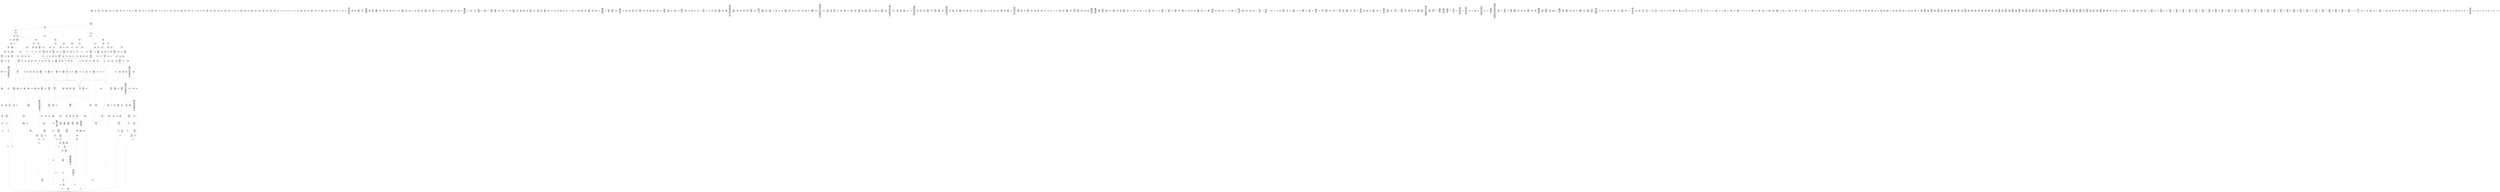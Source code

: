 /* Generated by GvGen v.1.0 (https://www.github.com/stricaud/gvgen) */

digraph G {
compound=true;
   node1 [label="[anywhere]"];
   node2 [label="# 0x0
PUSHX Data
PUSHX Data
MSTORE
PUSHX LogicData
CALLDATASIZE
LT
PUSHX Data
JUMPI
"];
   node3 [label="# 0xd
PUSHX Data
CALLDATALOAD
PUSHX BitData
SHR
PUSHX LogicData
GT
PUSHX Data
JUMPI
"];
   node4 [label="# 0x1e
PUSHX LogicData
GT
PUSHX Data
JUMPI
"];
   node5 [label="# 0x29
PUSHX LogicData
GT
PUSHX Data
JUMPI
"];
   node6 [label="# 0x34
PUSHX LogicData
EQ
PUSHX Data
JUMPI
"];
   node7 [label="# 0x3f
PUSHX LogicData
EQ
PUSHX Data
JUMPI
"];
   node8 [label="# 0x4a
PUSHX LogicData
EQ
PUSHX Data
JUMPI
"];
   node9 [label="# 0x55
PUSHX LogicData
EQ
PUSHX Data
JUMPI
"];
   node10 [label="# 0x60
PUSHX LogicData
EQ
PUSHX Data
JUMPI
"];
   node11 [label="# 0x6b
PUSHX Data
JUMP
"];
   node12 [label="# 0x6f
JUMPDEST
PUSHX LogicData
EQ
PUSHX Data
JUMPI
"];
   node13 [label="# 0x7b
PUSHX LogicData
EQ
PUSHX Data
JUMPI
"];
   node14 [label="# 0x86
PUSHX LogicData
EQ
PUSHX Data
JUMPI
"];
   node15 [label="# 0x91
PUSHX LogicData
EQ
PUSHX Data
JUMPI
"];
   node16 [label="# 0x9c
PUSHX LogicData
EQ
PUSHX Data
JUMPI
"];
   node17 [label="# 0xa7
PUSHX Data
JUMP
"];
   node18 [label="# 0xab
JUMPDEST
PUSHX LogicData
GT
PUSHX Data
JUMPI
"];
   node19 [label="# 0xb7
PUSHX LogicData
EQ
PUSHX Data
JUMPI
"];
   node20 [label="# 0xc2
PUSHX LogicData
EQ
PUSHX Data
JUMPI
"];
   node21 [label="# 0xcd
PUSHX LogicData
EQ
PUSHX Data
JUMPI
"];
   node22 [label="# 0xd8
PUSHX LogicData
EQ
PUSHX Data
JUMPI
"];
   node23 [label="# 0xe3
PUSHX LogicData
EQ
PUSHX Data
JUMPI
"];
   node24 [label="# 0xee
PUSHX Data
JUMP
"];
   node25 [label="# 0xf2
JUMPDEST
PUSHX LogicData
EQ
PUSHX Data
JUMPI
"];
   node26 [label="# 0xfe
PUSHX LogicData
EQ
PUSHX Data
JUMPI
"];
   node27 [label="# 0x109
PUSHX LogicData
EQ
PUSHX Data
JUMPI
"];
   node28 [label="# 0x114
PUSHX LogicData
EQ
PUSHX Data
JUMPI
"];
   node29 [label="# 0x11f
PUSHX Data
JUMP
"];
   node30 [label="# 0x123
JUMPDEST
PUSHX LogicData
GT
PUSHX Data
JUMPI
"];
   node31 [label="# 0x12f
PUSHX LogicData
GT
PUSHX Data
JUMPI
"];
   node32 [label="# 0x13a
PUSHX LogicData
EQ
PUSHX Data
JUMPI
"];
   node33 [label="# 0x145
PUSHX LogicData
EQ
PUSHX Data
JUMPI
"];
   node34 [label="# 0x150
PUSHX LogicData
EQ
PUSHX Data
JUMPI
"];
   node35 [label="# 0x15b
PUSHX LogicData
EQ
PUSHX Data
JUMPI
"];
   node36 [label="# 0x166
PUSHX LogicData
EQ
PUSHX Data
JUMPI
"];
   node37 [label="# 0x171
PUSHX Data
JUMP
"];
   node38 [label="# 0x175
JUMPDEST
PUSHX LogicData
EQ
PUSHX Data
JUMPI
"];
   node39 [label="# 0x181
PUSHX LogicData
EQ
PUSHX Data
JUMPI
"];
   node40 [label="# 0x18c
PUSHX LogicData
EQ
PUSHX Data
JUMPI
"];
   node41 [label="# 0x197
PUSHX LogicData
EQ
PUSHX Data
JUMPI
"];
   node42 [label="# 0x1a2
PUSHX LogicData
EQ
PUSHX Data
JUMPI
"];
   node43 [label="# 0x1ad
PUSHX Data
JUMP
"];
   node44 [label="# 0x1b1
JUMPDEST
PUSHX LogicData
GT
PUSHX Data
JUMPI
"];
   node45 [label="# 0x1bd
PUSHX LogicData
EQ
PUSHX Data
JUMPI
"];
   node46 [label="# 0x1c8
PUSHX LogicData
EQ
PUSHX Data
JUMPI
"];
   node47 [label="# 0x1d3
PUSHX LogicData
EQ
PUSHX Data
JUMPI
"];
   node48 [label="# 0x1de
PUSHX LogicData
EQ
PUSHX Data
JUMPI
"];
   node49 [label="# 0x1e9
PUSHX LogicData
EQ
PUSHX Data
JUMPI
"];
   node50 [label="# 0x1f4
PUSHX Data
JUMP
"];
   node51 [label="# 0x1f8
JUMPDEST
PUSHX LogicData
EQ
PUSHX Data
JUMPI
"];
   node52 [label="# 0x204
PUSHX LogicData
EQ
PUSHX Data
JUMPI
"];
   node53 [label="# 0x20f
PUSHX LogicData
EQ
PUSHX Data
JUMPI
"];
   node54 [label="# 0x21a
PUSHX LogicData
EQ
PUSHX Data
JUMPI
"];
   node55 [label="# 0x225
JUMPDEST
PUSHX Data
REVERT
"];
   node56 [label="# 0x22a
JUMPDEST
CALLVALUE
ISZERO
PUSHX Data
JUMPI
"];
   node57 [label="# 0x232
PUSHX Data
REVERT
"];
   node58 [label="# 0x236
JUMPDEST
PUSHX Data
PUSHX ArithData
CALLDATASIZE
SUB
ADD
PUSHX Data
PUSHX Data
JUMP
"];
   node59 [label="# 0x24c
JUMPDEST
PUSHX Data
JUMP
"];
   node60 [label="# 0x251
JUMPDEST
PUSHX MemData
MLOAD
PUSHX Data
PUSHX Data
JUMP
"];
   node61 [label="# 0x25e
JUMPDEST
PUSHX MemData
MLOAD
SUB
RETURN
"];
   node62 [label="# 0x267
JUMPDEST
CALLVALUE
ISZERO
PUSHX Data
JUMPI
"];
   node63 [label="# 0x26f
PUSHX Data
REVERT
"];
   node64 [label="# 0x273
JUMPDEST
PUSHX Data
PUSHX Data
JUMP
"];
   node65 [label="# 0x27c
JUMPDEST
PUSHX MemData
MLOAD
PUSHX Data
PUSHX Data
JUMP
"];
   node66 [label="# 0x289
JUMPDEST
PUSHX MemData
MLOAD
SUB
RETURN
"];
   node67 [label="# 0x292
JUMPDEST
CALLVALUE
ISZERO
PUSHX Data
JUMPI
"];
   node68 [label="# 0x29a
PUSHX Data
REVERT
"];
   node69 [label="# 0x29e
JUMPDEST
PUSHX Data
PUSHX ArithData
CALLDATASIZE
SUB
ADD
PUSHX Data
PUSHX Data
JUMP
"];
   node70 [label="# 0x2b4
JUMPDEST
PUSHX Data
JUMP
"];
   node71 [label="# 0x2b9
JUMPDEST
PUSHX MemData
MLOAD
PUSHX Data
PUSHX Data
JUMP
"];
   node72 [label="# 0x2c6
JUMPDEST
PUSHX MemData
MLOAD
SUB
RETURN
"];
   node73 [label="# 0x2cf
JUMPDEST
CALLVALUE
ISZERO
PUSHX Data
JUMPI
"];
   node74 [label="# 0x2d7
PUSHX Data
REVERT
"];
   node75 [label="# 0x2db
JUMPDEST
PUSHX Data
PUSHX ArithData
CALLDATASIZE
SUB
ADD
PUSHX Data
PUSHX Data
JUMP
"];
   node76 [label="# 0x2f1
JUMPDEST
PUSHX Data
JUMP
"];
   node77 [label="# 0x2f6
JUMPDEST
STOP
"];
   node78 [label="# 0x2f8
JUMPDEST
CALLVALUE
ISZERO
PUSHX Data
JUMPI
"];
   node79 [label="# 0x300
PUSHX Data
REVERT
"];
   node80 [label="# 0x304
JUMPDEST
PUSHX Data
PUSHX ArithData
CALLDATASIZE
SUB
ADD
PUSHX Data
PUSHX Data
JUMP
"];
   node81 [label="# 0x31a
JUMPDEST
PUSHX Data
JUMP
"];
   node82 [label="# 0x31f
JUMPDEST
STOP
"];
   node83 [label="# 0x321
JUMPDEST
CALLVALUE
ISZERO
PUSHX Data
JUMPI
"];
   node84 [label="# 0x329
PUSHX Data
REVERT
"];
   node85 [label="# 0x32d
JUMPDEST
PUSHX Data
PUSHX Data
JUMP
"];
   node86 [label="# 0x336
JUMPDEST
PUSHX MemData
MLOAD
PUSHX Data
PUSHX Data
JUMP
"];
   node87 [label="# 0x343
JUMPDEST
PUSHX MemData
MLOAD
SUB
RETURN
"];
   node88 [label="# 0x34c
JUMPDEST
CALLVALUE
ISZERO
PUSHX Data
JUMPI
"];
   node89 [label="# 0x354
PUSHX Data
REVERT
"];
   node90 [label="# 0x358
JUMPDEST
PUSHX Data
PUSHX ArithData
CALLDATASIZE
SUB
ADD
PUSHX Data
PUSHX Data
JUMP
"];
   node91 [label="# 0x36e
JUMPDEST
PUSHX Data
JUMP
"];
   node92 [label="# 0x373
JUMPDEST
STOP
"];
   node93 [label="# 0x375
JUMPDEST
CALLVALUE
ISZERO
PUSHX Data
JUMPI
"];
   node94 [label="# 0x37d
PUSHX Data
REVERT
"];
   node95 [label="# 0x381
JUMPDEST
PUSHX Data
PUSHX ArithData
CALLDATASIZE
SUB
ADD
PUSHX Data
PUSHX Data
JUMP
"];
   node96 [label="# 0x397
JUMPDEST
PUSHX Data
JUMP
"];
   node97 [label="# 0x39c
JUMPDEST
PUSHX MemData
MLOAD
PUSHX Data
PUSHX Data
JUMP
"];
   node98 [label="# 0x3a9
JUMPDEST
PUSHX MemData
MLOAD
SUB
RETURN
"];
   node99 [label="# 0x3b2
JUMPDEST
CALLVALUE
ISZERO
PUSHX Data
JUMPI
"];
   node100 [label="# 0x3ba
PUSHX Data
REVERT
"];
   node101 [label="# 0x3be
JUMPDEST
PUSHX Data
PUSHX Data
JUMP
"];
   node102 [label="# 0x3c7
JUMPDEST
STOP
"];
   node103 [label="# 0x3c9
JUMPDEST
CALLVALUE
ISZERO
PUSHX Data
JUMPI
"];
   node104 [label="# 0x3d1
PUSHX Data
REVERT
"];
   node105 [label="# 0x3d5
JUMPDEST
PUSHX Data
PUSHX Data
JUMP
"];
   node106 [label="# 0x3de
JUMPDEST
STOP
"];
   node107 [label="# 0x3e0
JUMPDEST
CALLVALUE
ISZERO
PUSHX Data
JUMPI
"];
   node108 [label="# 0x3e8
PUSHX Data
REVERT
"];
   node109 [label="# 0x3ec
JUMPDEST
PUSHX Data
PUSHX ArithData
CALLDATASIZE
SUB
ADD
PUSHX Data
PUSHX Data
JUMP
"];
   node110 [label="# 0x402
JUMPDEST
PUSHX Data
JUMP
"];
   node111 [label="# 0x407
JUMPDEST
STOP
"];
   node112 [label="# 0x409
JUMPDEST
CALLVALUE
ISZERO
PUSHX Data
JUMPI
"];
   node113 [label="# 0x411
PUSHX Data
REVERT
"];
   node114 [label="# 0x415
JUMPDEST
PUSHX Data
PUSHX Data
JUMP
"];
   node115 [label="# 0x41e
JUMPDEST
PUSHX MemData
MLOAD
PUSHX Data
PUSHX Data
JUMP
"];
   node116 [label="# 0x42b
JUMPDEST
PUSHX MemData
MLOAD
SUB
RETURN
"];
   node117 [label="# 0x434
JUMPDEST
CALLVALUE
ISZERO
PUSHX Data
JUMPI
"];
   node118 [label="# 0x43c
PUSHX Data
REVERT
"];
   node119 [label="# 0x440
JUMPDEST
PUSHX Data
PUSHX Data
JUMP
"];
   node120 [label="# 0x449
JUMPDEST
PUSHX MemData
MLOAD
PUSHX Data
PUSHX Data
JUMP
"];
   node121 [label="# 0x456
JUMPDEST
PUSHX MemData
MLOAD
SUB
RETURN
"];
   node122 [label="# 0x45f
JUMPDEST
CALLVALUE
ISZERO
PUSHX Data
JUMPI
"];
   node123 [label="# 0x467
PUSHX Data
REVERT
"];
   node124 [label="# 0x46b
JUMPDEST
PUSHX Data
PUSHX ArithData
CALLDATASIZE
SUB
ADD
PUSHX Data
PUSHX Data
JUMP
"];
   node125 [label="# 0x481
JUMPDEST
PUSHX Data
JUMP
"];
   node126 [label="# 0x486
JUMPDEST
PUSHX MemData
MLOAD
PUSHX Data
PUSHX Data
JUMP
"];
   node127 [label="# 0x493
JUMPDEST
PUSHX MemData
MLOAD
SUB
RETURN
"];
   node128 [label="# 0x49c
JUMPDEST
CALLVALUE
ISZERO
PUSHX Data
JUMPI
"];
   node129 [label="# 0x4a4
PUSHX Data
REVERT
"];
   node130 [label="# 0x4a8
JUMPDEST
PUSHX Data
PUSHX Data
JUMP
"];
   node131 [label="# 0x4b1
JUMPDEST
PUSHX MemData
MLOAD
PUSHX Data
PUSHX Data
JUMP
"];
   node132 [label="# 0x4be
JUMPDEST
PUSHX MemData
MLOAD
SUB
RETURN
"];
   node133 [label="# 0x4c7
JUMPDEST
PUSHX Data
PUSHX ArithData
CALLDATASIZE
SUB
ADD
PUSHX Data
PUSHX Data
JUMP
"];
   node134 [label="# 0x4dc
JUMPDEST
PUSHX Data
JUMP
"];
   node135 [label="# 0x4e1
JUMPDEST
STOP
"];
   node136 [label="# 0x4e3
JUMPDEST
CALLVALUE
ISZERO
PUSHX Data
JUMPI
"];
   node137 [label="# 0x4eb
PUSHX Data
REVERT
"];
   node138 [label="# 0x4ef
JUMPDEST
PUSHX Data
PUSHX ArithData
CALLDATASIZE
SUB
ADD
PUSHX Data
PUSHX Data
JUMP
"];
   node139 [label="# 0x505
JUMPDEST
PUSHX Data
JUMP
"];
   node140 [label="# 0x50a
JUMPDEST
STOP
"];
   node141 [label="# 0x50c
JUMPDEST
CALLVALUE
ISZERO
PUSHX Data
JUMPI
"];
   node142 [label="# 0x514
PUSHX Data
REVERT
"];
   node143 [label="# 0x518
JUMPDEST
PUSHX Data
PUSHX ArithData
CALLDATASIZE
SUB
ADD
PUSHX Data
PUSHX Data
JUMP
"];
   node144 [label="# 0x52e
JUMPDEST
PUSHX Data
JUMP
"];
   node145 [label="# 0x533
JUMPDEST
PUSHX MemData
MLOAD
PUSHX Data
PUSHX Data
JUMP
"];
   node146 [label="# 0x540
JUMPDEST
PUSHX MemData
MLOAD
SUB
RETURN
"];
   node147 [label="# 0x549
JUMPDEST
CALLVALUE
ISZERO
PUSHX Data
JUMPI
"];
   node148 [label="# 0x551
PUSHX Data
REVERT
"];
   node149 [label="# 0x555
JUMPDEST
PUSHX Data
PUSHX Data
JUMP
"];
   node150 [label="# 0x55e
JUMPDEST
PUSHX MemData
MLOAD
PUSHX Data
PUSHX Data
JUMP
"];
   node151 [label="# 0x56b
JUMPDEST
PUSHX MemData
MLOAD
SUB
RETURN
"];
   node152 [label="# 0x574
JUMPDEST
CALLVALUE
ISZERO
PUSHX Data
JUMPI
"];
   node153 [label="# 0x57c
PUSHX Data
REVERT
"];
   node154 [label="# 0x580
JUMPDEST
PUSHX Data
PUSHX ArithData
CALLDATASIZE
SUB
ADD
PUSHX Data
PUSHX Data
JUMP
"];
   node155 [label="# 0x596
JUMPDEST
PUSHX Data
JUMP
"];
   node156 [label="# 0x59b
JUMPDEST
PUSHX MemData
MLOAD
PUSHX Data
PUSHX Data
JUMP
"];
   node157 [label="# 0x5a8
JUMPDEST
PUSHX MemData
MLOAD
SUB
RETURN
"];
   node158 [label="# 0x5b1
JUMPDEST
CALLVALUE
ISZERO
PUSHX Data
JUMPI
"];
   node159 [label="# 0x5b9
PUSHX Data
REVERT
"];
   node160 [label="# 0x5bd
JUMPDEST
PUSHX Data
PUSHX Data
JUMP
"];
   node161 [label="# 0x5c6
JUMPDEST
STOP
"];
   node162 [label="# 0x5c8
JUMPDEST
CALLVALUE
ISZERO
PUSHX Data
JUMPI
"];
   node163 [label="# 0x5d0
PUSHX Data
REVERT
"];
   node164 [label="# 0x5d4
JUMPDEST
PUSHX Data
PUSHX ArithData
CALLDATASIZE
SUB
ADD
PUSHX Data
PUSHX Data
JUMP
"];
   node165 [label="# 0x5ea
JUMPDEST
PUSHX Data
JUMP
"];
   node166 [label="# 0x5ef
JUMPDEST
STOP
"];
   node167 [label="# 0x5f1
JUMPDEST
CALLVALUE
ISZERO
PUSHX Data
JUMPI
"];
   node168 [label="# 0x5f9
PUSHX Data
REVERT
"];
   node169 [label="# 0x5fd
JUMPDEST
PUSHX Data
PUSHX Data
JUMP
"];
   node170 [label="# 0x606
JUMPDEST
PUSHX MemData
MLOAD
PUSHX Data
PUSHX Data
JUMP
"];
   node171 [label="# 0x613
JUMPDEST
PUSHX MemData
MLOAD
SUB
RETURN
"];
   node172 [label="# 0x61c
JUMPDEST
CALLVALUE
ISZERO
PUSHX Data
JUMPI
"];
   node173 [label="# 0x624
PUSHX Data
REVERT
"];
   node174 [label="# 0x628
JUMPDEST
PUSHX Data
PUSHX ArithData
CALLDATASIZE
SUB
ADD
PUSHX Data
PUSHX Data
JUMP
"];
   node175 [label="# 0x63e
JUMPDEST
PUSHX Data
JUMP
"];
   node176 [label="# 0x643
JUMPDEST
PUSHX MemData
MLOAD
PUSHX Data
PUSHX Data
JUMP
"];
   node177 [label="# 0x650
JUMPDEST
PUSHX MemData
MLOAD
SUB
RETURN
"];
   node178 [label="# 0x659
JUMPDEST
CALLVALUE
ISZERO
PUSHX Data
JUMPI
"];
   node179 [label="# 0x661
PUSHX Data
REVERT
"];
   node180 [label="# 0x665
JUMPDEST
PUSHX Data
PUSHX Data
JUMP
"];
   node181 [label="# 0x66e
JUMPDEST
PUSHX MemData
MLOAD
PUSHX Data
PUSHX Data
JUMP
"];
   node182 [label="# 0x67b
JUMPDEST
PUSHX MemData
MLOAD
SUB
RETURN
"];
   node183 [label="# 0x684
JUMPDEST
CALLVALUE
ISZERO
PUSHX Data
JUMPI
"];
   node184 [label="# 0x68c
PUSHX Data
REVERT
"];
   node185 [label="# 0x690
JUMPDEST
PUSHX Data
PUSHX Data
JUMP
"];
   node186 [label="# 0x699
JUMPDEST
PUSHX MemData
MLOAD
PUSHX Data
PUSHX Data
JUMP
"];
   node187 [label="# 0x6a6
JUMPDEST
PUSHX MemData
MLOAD
SUB
RETURN
"];
   node188 [label="# 0x6af
JUMPDEST
CALLVALUE
ISZERO
PUSHX Data
JUMPI
"];
   node189 [label="# 0x6b7
PUSHX Data
REVERT
"];
   node190 [label="# 0x6bb
JUMPDEST
PUSHX Data
PUSHX Data
JUMP
"];
   node191 [label="# 0x6c4
JUMPDEST
PUSHX MemData
MLOAD
PUSHX Data
PUSHX Data
JUMP
"];
   node192 [label="# 0x6d1
JUMPDEST
PUSHX MemData
MLOAD
SUB
RETURN
"];
   node193 [label="# 0x6da
JUMPDEST
CALLVALUE
ISZERO
PUSHX Data
JUMPI
"];
   node194 [label="# 0x6e2
PUSHX Data
REVERT
"];
   node195 [label="# 0x6e6
JUMPDEST
PUSHX Data
PUSHX ArithData
CALLDATASIZE
SUB
ADD
PUSHX Data
PUSHX Data
JUMP
"];
   node196 [label="# 0x6fc
JUMPDEST
PUSHX Data
JUMP
"];
   node197 [label="# 0x701
JUMPDEST
STOP
"];
   node198 [label="# 0x703
JUMPDEST
CALLVALUE
ISZERO
PUSHX Data
JUMPI
"];
   node199 [label="# 0x70b
PUSHX Data
REVERT
"];
   node200 [label="# 0x70f
JUMPDEST
PUSHX Data
PUSHX ArithData
CALLDATASIZE
SUB
ADD
PUSHX Data
PUSHX Data
JUMP
"];
   node201 [label="# 0x725
JUMPDEST
PUSHX Data
JUMP
"];
   node202 [label="# 0x72a
JUMPDEST
STOP
"];
   node203 [label="# 0x72c
JUMPDEST
CALLVALUE
ISZERO
PUSHX Data
JUMPI
"];
   node204 [label="# 0x734
PUSHX Data
REVERT
"];
   node205 [label="# 0x738
JUMPDEST
PUSHX Data
PUSHX ArithData
CALLDATASIZE
SUB
ADD
PUSHX Data
PUSHX Data
JUMP
"];
   node206 [label="# 0x74e
JUMPDEST
PUSHX Data
JUMP
"];
   node207 [label="# 0x753
JUMPDEST
STOP
"];
   node208 [label="# 0x755
JUMPDEST
CALLVALUE
ISZERO
PUSHX Data
JUMPI
"];
   node209 [label="# 0x75d
PUSHX Data
REVERT
"];
   node210 [label="# 0x761
JUMPDEST
PUSHX Data
PUSHX Data
JUMP
"];
   node211 [label="# 0x76a
JUMPDEST
STOP
"];
   node212 [label="# 0x76c
JUMPDEST
CALLVALUE
ISZERO
PUSHX Data
JUMPI
"];
   node213 [label="# 0x774
PUSHX Data
REVERT
"];
   node214 [label="# 0x778
JUMPDEST
PUSHX Data
PUSHX ArithData
CALLDATASIZE
SUB
ADD
PUSHX Data
PUSHX Data
JUMP
"];
   node215 [label="# 0x78e
JUMPDEST
PUSHX Data
JUMP
"];
   node216 [label="# 0x793
JUMPDEST
PUSHX MemData
MLOAD
PUSHX Data
PUSHX Data
JUMP
"];
   node217 [label="# 0x7a0
JUMPDEST
PUSHX MemData
MLOAD
SUB
RETURN
"];
   node218 [label="# 0x7a9
JUMPDEST
CALLVALUE
ISZERO
PUSHX Data
JUMPI
"];
   node219 [label="# 0x7b1
PUSHX Data
REVERT
"];
   node220 [label="# 0x7b5
JUMPDEST
PUSHX Data
PUSHX ArithData
CALLDATASIZE
SUB
ADD
PUSHX Data
PUSHX Data
JUMP
"];
   node221 [label="# 0x7cb
JUMPDEST
PUSHX Data
JUMP
"];
   node222 [label="# 0x7d0
JUMPDEST
PUSHX MemData
MLOAD
PUSHX Data
PUSHX Data
JUMP
"];
   node223 [label="# 0x7dd
JUMPDEST
PUSHX MemData
MLOAD
SUB
RETURN
"];
   node224 [label="# 0x7e6
JUMPDEST
CALLVALUE
ISZERO
PUSHX Data
JUMPI
"];
   node225 [label="# 0x7ee
PUSHX Data
REVERT
"];
   node226 [label="# 0x7f2
JUMPDEST
PUSHX Data
PUSHX ArithData
CALLDATASIZE
SUB
ADD
PUSHX Data
PUSHX Data
JUMP
"];
   node227 [label="# 0x808
JUMPDEST
PUSHX Data
JUMP
"];
   node228 [label="# 0x80d
JUMPDEST
PUSHX MemData
MLOAD
PUSHX Data
PUSHX Data
JUMP
"];
   node229 [label="# 0x81a
JUMPDEST
PUSHX MemData
MLOAD
SUB
RETURN
"];
   node230 [label="# 0x823
JUMPDEST
CALLVALUE
ISZERO
PUSHX Data
JUMPI
"];
   node231 [label="# 0x82b
PUSHX Data
REVERT
"];
   node232 [label="# 0x82f
JUMPDEST
PUSHX Data
PUSHX Data
JUMP
"];
   node233 [label="# 0x838
JUMPDEST
PUSHX MemData
MLOAD
PUSHX Data
PUSHX Data
JUMP
"];
   node234 [label="# 0x845
JUMPDEST
PUSHX MemData
MLOAD
SUB
RETURN
"];
   node235 [label="# 0x84e
JUMPDEST
CALLVALUE
ISZERO
PUSHX Data
JUMPI
"];
   node236 [label="# 0x856
PUSHX Data
REVERT
"];
   node237 [label="# 0x85a
JUMPDEST
PUSHX Data
PUSHX Data
JUMP
"];
   node238 [label="# 0x863
JUMPDEST
PUSHX MemData
MLOAD
PUSHX Data
PUSHX Data
JUMP
"];
   node239 [label="# 0x870
JUMPDEST
PUSHX MemData
MLOAD
SUB
RETURN
"];
   node240 [label="# 0x879
JUMPDEST
CALLVALUE
ISZERO
PUSHX Data
JUMPI
"];
   node241 [label="# 0x881
PUSHX Data
REVERT
"];
   node242 [label="# 0x885
JUMPDEST
PUSHX Data
PUSHX ArithData
CALLDATASIZE
SUB
ADD
PUSHX Data
PUSHX Data
JUMP
"];
   node243 [label="# 0x89b
JUMPDEST
PUSHX Data
JUMP
"];
   node244 [label="# 0x8a0
JUMPDEST
STOP
"];
   node245 [label="# 0x8a2
JUMPDEST
CALLVALUE
ISZERO
PUSHX Data
JUMPI
"];
   node246 [label="# 0x8aa
PUSHX Data
REVERT
"];
   node247 [label="# 0x8ae
JUMPDEST
PUSHX Data
PUSHX ArithData
CALLDATASIZE
SUB
ADD
PUSHX Data
PUSHX Data
JUMP
"];
   node248 [label="# 0x8c4
JUMPDEST
PUSHX Data
JUMP
"];
   node249 [label="# 0x8c9
JUMPDEST
STOP
"];
   node250 [label="# 0x8cb
JUMPDEST
PUSHX Data
PUSHX ArithData
PUSHX BitData
NOT
AND
PUSHX BitData
NOT
AND
MSTORE
PUSHX ArithData
ADD
MSTORE
PUSHX ArithData
ADD
PUSHX Data
SHA3
PUSHX ArithData
SLOAD
PUSHX ArithData
EXP
DIV
PUSHX BitData
AND
JUMP
"];
   node251 [label="# 0x932
JUMPDEST
PUSHX Data
PUSHX StorData
SLOAD
PUSHX ArithData
PUSHX BitData
AND
ISZERO
PUSHX ArithData
MUL
SUB
AND
PUSHX Data
DIV
PUSHX ArithData
ADD
PUSHX ArithData
DIV
MUL
PUSHX ArithData
ADD
PUSHX MemData
MLOAD
ADD
PUSHX Data
MSTORE
MSTORE
PUSHX ArithData
ADD
SLOAD
PUSHX ArithData
PUSHX BitData
AND
ISZERO
PUSHX ArithData
MUL
SUB
AND
PUSHX Data
DIV
ISZERO
PUSHX Data
JUMPI
"];
   node252 [label="# 0x984
PUSHX LogicData
LT
PUSHX Data
JUMPI
"];
   node253 [label="# 0x98c
PUSHX ArithData
SLOAD
DIV
MUL
MSTORE
PUSHX ArithData
ADD
PUSHX Data
JUMP
"];
   node254 [label="# 0x99f
JUMPDEST
ADD
PUSHX Data
MSTORE
PUSHX Data
PUSHX Data
SHA3
"];
   node255 [label="# 0x9ad
JUMPDEST
SLOAD
MSTORE
PUSHX ArithData
ADD
PUSHX ArithData
ADD
GT
PUSHX Data
JUMPI
"];
   node256 [label="# 0x9c1
SUB
PUSHX BitData
AND
ADD
"];
   node257 [label="# 0x9ca
JUMPDEST
JUMP
"];
   node258 [label="# 0x9d4
JUMPDEST
PUSHX Data
PUSHX Data
PUSHX Data
JUMP
"];
   node259 [label="# 0x9df
JUMPDEST
PUSHX Data
JUMPI
"];
   node260 [label="# 0x9e4
PUSHX MemData
MLOAD
PUSHX Data
MSTORE
PUSHX ArithData
ADD
PUSHX Data
PUSHX Data
JUMP
"];
   node261 [label="# 0xa15
JUMPDEST
PUSHX MemData
MLOAD
SUB
REVERT
"];
   node262 [label="# 0xa1e
JUMPDEST
PUSHX Data
PUSHX ArithData
MSTORE
PUSHX ArithData
ADD
MSTORE
PUSHX ArithData
ADD
PUSHX Data
SHA3
PUSHX ArithData
SLOAD
PUSHX ArithData
EXP
DIV
PUSHX BitData
AND
JUMP
"];
   node263 [label="# 0xa59
JUMPDEST
PUSHX Data
PUSHX Data
PUSHX Data
JUMP
"];
   node264 [label="# 0xa64
JUMPDEST
PUSHX BitData
AND
PUSHX BitData
AND
EQ
ISZERO
PUSHX Data
JUMPI
"];
   node265 [label="# 0xa9b
PUSHX MemData
MLOAD
PUSHX Data
MSTORE
PUSHX ArithData
ADD
PUSHX Data
PUSHX Data
JUMP
"];
   node266 [label="# 0xacc
JUMPDEST
PUSHX MemData
MLOAD
SUB
REVERT
"];
   node267 [label="# 0xad5
JUMPDEST
PUSHX BitData
AND
PUSHX Data
PUSHX Data
JUMP
"];
   node268 [label="# 0xaf4
JUMPDEST
PUSHX BitData
AND
EQ
PUSHX Data
JUMPI
"];
   node269 [label="# 0xb11
PUSHX Data
PUSHX Data
PUSHX Data
JUMP
"];
   node270 [label="# 0xb1d
JUMPDEST
PUSHX Data
JUMP
"];
   node271 [label="# 0xb22
JUMPDEST
"];
   node272 [label="# 0xb23
JUMPDEST
PUSHX Data
JUMPI
"];
   node273 [label="# 0xb28
PUSHX MemData
MLOAD
PUSHX Data
MSTORE
PUSHX ArithData
ADD
PUSHX Data
PUSHX Data
JUMP
"];
   node274 [label="# 0xb59
JUMPDEST
PUSHX MemData
MLOAD
SUB
REVERT
"];
   node275 [label="# 0xb62
JUMPDEST
PUSHX Data
PUSHX Data
JUMP
"];
   node276 [label="# 0xb6c
JUMPDEST
JUMP
"];
   node277 [label="# 0xb71
JUMPDEST
PUSHX Data
PUSHX Data
JUMP
"];
   node278 [label="# 0xb79
JUMPDEST
PUSHX BitData
AND
PUSHX Data
PUSHX Data
JUMP
"];
   node279 [label="# 0xb97
JUMPDEST
PUSHX BitData
AND
EQ
PUSHX Data
JUMPI
"];
   node280 [label="# 0xbb3
PUSHX MemData
MLOAD
PUSHX Data
MSTORE
PUSHX ArithData
ADD
PUSHX Data
PUSHX Data
JUMP
"];
   node281 [label="# 0xbe4
JUMPDEST
PUSHX MemData
MLOAD
SUB
REVERT
"];
   node282 [label="# 0xbed
JUMPDEST
PUSHX Data
MLOAD
PUSHX ArithData
ADD
PUSHX Data
PUSHX Data
JUMP
"];
   node283 [label="# 0xc03
JUMPDEST
JUMP
"];
   node284 [label="# 0xc07
JUMPDEST
PUSHX Data
PUSHX Data
PUSHX Data
PUSHX Data
JUMP
"];
   node285 [label="# 0xc13
JUMPDEST
JUMP
"];
   node286 [label="# 0xc18
JUMPDEST
PUSHX Data
PUSHX Data
PUSHX Data
JUMP
"];
   node287 [label="# 0xc23
JUMPDEST
PUSHX Data
JUMP
"];
   node288 [label="# 0xc29
JUMPDEST
PUSHX Data
JUMPI
"];
   node289 [label="# 0xc2e
PUSHX MemData
MLOAD
PUSHX Data
MSTORE
PUSHX ArithData
ADD
PUSHX Data
PUSHX Data
JUMP
"];
   node290 [label="# 0xc5f
JUMPDEST
PUSHX MemData
MLOAD
SUB
REVERT
"];
   node291 [label="# 0xc68
JUMPDEST
PUSHX Data
PUSHX Data
JUMP
"];
   node292 [label="# 0xc73
JUMPDEST
JUMP
"];
   node293 [label="# 0xc78
JUMPDEST
PUSHX Data
PUSHX Data
PUSHX Data
PUSHX ArithData
PUSHX BitData
AND
PUSHX BitData
AND
MSTORE
PUSHX ArithData
ADD
MSTORE
PUSHX ArithData
ADD
PUSHX Data
SHA3
PUSHX BitData
PUSHX BitData
AND
JUMP
"];
   node294 [label="# 0xccb
JUMPDEST
JUMP
"];
   node295 [label="# 0xcd3
JUMPDEST
PUSHX Data
PUSHX Data
JUMP
"];
   node296 [label="# 0xcdb
JUMPDEST
PUSHX BitData
AND
PUSHX Data
PUSHX Data
JUMP
"];
   node297 [label="# 0xcf9
JUMPDEST
PUSHX BitData
AND
EQ
PUSHX Data
JUMPI
"];
   node298 [label="# 0xd15
PUSHX MemData
MLOAD
PUSHX Data
MSTORE
PUSHX ArithData
ADD
PUSHX Data
PUSHX Data
JUMP
"];
   node299 [label="# 0xd46
JUMPDEST
PUSHX MemData
MLOAD
SUB
REVERT
"];
   node300 [label="# 0xd4f
JUMPDEST
PUSHX StorData
PUSHX ArithData
SLOAD
PUSHX ArithData
EXP
DIV
PUSHX BitData
AND
ISZERO
PUSHX StorData
PUSHX ArithData
PUSHX ArithData
EXP
SLOAD
PUSHX ArithData
MUL
NOT
AND
ISZERO
ISZERO
MUL
OR
SSTORE
JUMP
"];
   node301 [label="# 0xd7b
JUMPDEST
PUSHX Data
PUSHX Data
JUMP
"];
   node302 [label="# 0xd83
JUMPDEST
PUSHX BitData
AND
PUSHX Data
PUSHX Data
JUMP
"];
   node303 [label="# 0xda1
JUMPDEST
PUSHX BitData
AND
EQ
PUSHX Data
JUMPI
"];
   node304 [label="# 0xdbd
PUSHX MemData
MLOAD
PUSHX Data
MSTORE
PUSHX ArithData
ADD
PUSHX Data
PUSHX Data
JUMP
"];
   node305 [label="# 0xdee
JUMPDEST
PUSHX MemData
MLOAD
SUB
REVERT
"];
   node306 [label="# 0xdf7
JUMPDEST
PUSHX Data
SELFBALANCE
CALLER
PUSHX BitData
AND
PUSHX ArithData
ISZERO
MUL
PUSHX MemData
MLOAD
PUSHX Data
PUSHX MemData
MLOAD
SUB
CALL
ISZERO
ISZERO
PUSHX Data
JUMPI
"];
   node307 [label="# 0xe39
RETURNDATASIZE
PUSHX Data
RETURNDATACOPY
RETURNDATASIZE
PUSHX Data
REVERT
"];
   node308 [label="# 0xe42
JUMPDEST
JUMP
"];
   node309 [label="# 0xe46
JUMPDEST
PUSHX Data
PUSHX MemData
MLOAD
PUSHX ArithData
ADD
PUSHX Data
MSTORE
PUSHX Data
MSTORE
PUSHX Data
JUMP
"];
   node310 [label="# 0xe61
JUMPDEST
JUMP
"];
   node311 [label="# 0xe66
JUMPDEST
PUSHX StorData
SLOAD
JUMP
"];
   node312 [label="# 0xe6c
JUMPDEST
PUSHX Data
JUMP
"];
   node313 [label="# 0xe72
JUMPDEST
PUSHX Data
PUSHX Data
PUSHX Data
PUSHX BitData
PUSHX BitData
AND
JUMP
"];
   node314 [label="# 0xe89
JUMPDEST
JUMP
"];
   node315 [label="# 0xe95
JUMPDEST
PUSHX Data
JUMP
"];
   node316 [label="# 0xe9a
JUMPDEST
PUSHX StorData
PUSHX ArithData
SLOAD
PUSHX ArithData
EXP
DIV
PUSHX BitData
AND
PUSHX Data
JUMPI
"];
   node317 [label="# 0xeaf
PUSHX MemData
MLOAD
PUSHX Data
MSTORE
PUSHX ArithData
ADD
PUSHX Data
PUSHX Data
JUMP
"];
   node318 [label="# 0xee0
JUMPDEST
PUSHX MemData
MLOAD
SUB
REVERT
"];
   node319 [label="# 0xee9
JUMPDEST
PUSHX LogicData
GT
ISZERO
PUSHX Data
JUMPI
"];
   node320 [label="# 0xef4
PUSHX LogicData
GT
ISZERO
"];
   node321 [label="# 0xefa
JUMPDEST
PUSHX Data
JUMPI
"];
   node322 [label="# 0xeff
PUSHX MemData
MLOAD
PUSHX Data
MSTORE
PUSHX ArithData
ADD
PUSHX Data
PUSHX Data
JUMP
"];
   node323 [label="# 0xf30
JUMPDEST
PUSHX MemData
MLOAD
SUB
REVERT
"];
   node324 [label="# 0xf39
JUMPDEST
PUSHX Data
PUSHX Data
PUSHX Data
PUSHX Data
JUMP
"];
   node325 [label="# 0xf48
JUMPDEST
PUSHX BitData
PUSHX BitData
AND
JUMP
"];
   node326 [label="# 0xf56
JUMPDEST
GT
ISZERO
PUSHX Data
JUMPI
"];
   node327 [label="# 0xf5d
PUSHX MemData
MLOAD
PUSHX Data
MSTORE
PUSHX ArithData
ADD
PUSHX Data
PUSHX Data
JUMP
"];
   node328 [label="# 0xf8e
JUMPDEST
PUSHX MemData
MLOAD
SUB
REVERT
"];
   node329 [label="# 0xf97
JUMPDEST
PUSHX Data
PUSHX StorData
SLOAD
PUSHX BitData
PUSHX BitData
AND
JUMP
"];
   node330 [label="# 0xfac
JUMPDEST
CALLVALUE
LT
ISZERO
PUSHX Data
JUMPI
"];
   node331 [label="# 0xfb4
PUSHX MemData
MLOAD
PUSHX Data
MSTORE
PUSHX ArithData
ADD
PUSHX Data
PUSHX Data
JUMP
"];
   node332 [label="# 0xfe5
JUMPDEST
PUSHX MemData
MLOAD
SUB
REVERT
"];
   node333 [label="# 0xfee
JUMPDEST
PUSHX Data
"];
   node334 [label="# 0xff1
JUMPDEST
LT
ISZERO
PUSHX Data
JUMPI
"];
   node335 [label="# 0xffa
PUSHX Data
PUSHX Data
PUSHX Data
JUMP
"];
   node336 [label="# 0x1003
JUMPDEST
PUSHX Data
PUSHX Data
PUSHX Data
JUMP
"];
   node337 [label="# 0x1010
JUMPDEST
LT
ISZERO
PUSHX Data
JUMPI
"];
   node338 [label="# 0x1017
PUSHX Data
CALLER
PUSHX Data
JUMP
"];
   node339 [label="# 0x1020
JUMPDEST
"];
   node340 [label="# 0x1021
JUMPDEST
PUSHX ArithData
ADD
PUSHX Data
JUMP
"];
   node341 [label="# 0x102f
JUMPDEST
JUMP
"];
   node342 [label="# 0x1033
JUMPDEST
PUSHX Data
PUSHX Data
JUMP
"];
   node343 [label="# 0x103b
JUMPDEST
PUSHX BitData
AND
PUSHX Data
PUSHX Data
JUMP
"];
   node344 [label="# 0x1059
JUMPDEST
PUSHX BitData
AND
EQ
PUSHX Data
JUMPI
"];
   node345 [label="# 0x1075
PUSHX MemData
MLOAD
PUSHX Data
MSTORE
PUSHX ArithData
ADD
PUSHX Data
PUSHX Data
JUMP
"];
   node346 [label="# 0x10a6
JUMPDEST
PUSHX MemData
MLOAD
SUB
REVERT
"];
   node347 [label="# 0x10af
JUMPDEST
PUSHX Data
PUSHX Data
JUMP
"];
   node348 [label="# 0x10b8
JUMPDEST
JUMP
"];
   node349 [label="# 0x10bb
JUMPDEST
PUSHX Data
PUSHX Data
PUSHX MemData
MLOAD
PUSHX ArithData
ADD
PUSHX Data
MSTORE
PUSHX Data
MSTORE
PUSHX ArithData
ADD
PUSHX Data
PUSHX Data
CODECOPY
PUSHX Data
PUSHX BitData
PUSHX BitData
AND
JUMP
"];
   node350 [label="# 0x10eb
JUMPDEST
JUMP
"];
   node351 [label="# 0x10f2
JUMPDEST
PUSHX Data
PUSHX StorData
SLOAD
PUSHX ArithData
PUSHX BitData
AND
ISZERO
PUSHX ArithData
MUL
SUB
AND
PUSHX Data
DIV
PUSHX ArithData
ADD
PUSHX ArithData
DIV
MUL
PUSHX ArithData
ADD
PUSHX MemData
MLOAD
ADD
PUSHX Data
MSTORE
MSTORE
PUSHX ArithData
ADD
SLOAD
PUSHX ArithData
PUSHX BitData
AND
ISZERO
PUSHX ArithData
MUL
SUB
AND
PUSHX Data
DIV
ISZERO
PUSHX Data
JUMPI
"];
   node352 [label="# 0x1144
PUSHX LogicData
LT
PUSHX Data
JUMPI
"];
   node353 [label="# 0x114c
PUSHX ArithData
SLOAD
DIV
MUL
MSTORE
PUSHX ArithData
ADD
PUSHX Data
JUMP
"];
   node354 [label="# 0x115f
JUMPDEST
ADD
PUSHX Data
MSTORE
PUSHX Data
PUSHX Data
SHA3
"];
   node355 [label="# 0x116d
JUMPDEST
SLOAD
MSTORE
PUSHX ArithData
ADD
PUSHX ArithData
ADD
GT
PUSHX Data
JUMPI
"];
   node356 [label="# 0x1181
SUB
PUSHX BitData
AND
ADD
"];
   node357 [label="# 0x118a
JUMPDEST
JUMP
"];
   node358 [label="# 0x1194
JUMPDEST
PUSHX BitData
PUSHX BitData
AND
PUSHX BitData
AND
EQ
ISZERO
PUSHX Data
JUMPI
"];
   node359 [label="# 0x11cb
PUSHX MemData
MLOAD
PUSHX Data
MSTORE
PUSHX ArithData
ADD
PUSHX Data
PUSHX Data
JUMP
"];
   node360 [label="# 0x11fc
JUMPDEST
PUSHX MemData
MLOAD
SUB
REVERT
"];
   node361 [label="# 0x1205
JUMPDEST
PUSHX Data
PUSHX Data
PUSHX ArithData
PUSHX BitData
AND
PUSHX BitData
AND
MSTORE
PUSHX ArithData
ADD
MSTORE
PUSHX ArithData
ADD
PUSHX Data
SHA3
PUSHX Data
JUMP
"];
   node362 [label="# 0x124c
JUMPDEST
JUMP
"];
   node363 [label="# 0x1253
JUMPDEST
PUSHX Data
PUSHX Data
JUMP
"];
   node364 [label="# 0x125b
JUMPDEST
PUSHX BitData
AND
PUSHX Data
PUSHX Data
JUMP
"];
   node365 [label="# 0x1279
JUMPDEST
PUSHX BitData
AND
EQ
PUSHX Data
JUMPI
"];
   node366 [label="# 0x1295
PUSHX MemData
MLOAD
PUSHX Data
MSTORE
PUSHX ArithData
ADD
PUSHX Data
PUSHX Data
JUMP
"];
   node367 [label="# 0x12c6
JUMPDEST
PUSHX MemData
MLOAD
SUB
REVERT
"];
   node368 [label="# 0x12cf
JUMPDEST
PUSHX BitData
PUSHX BitData
AND
PUSHX StorData
PUSHX ArithData
SLOAD
PUSHX ArithData
EXP
DIV
PUSHX BitData
AND
PUSHX BitData
AND
PUSHX Data
PUSHX MemData
MLOAD
PUSHX MemData
MLOAD
SUB
LOGX
PUSHX BitData
PUSHX StorData
PUSHX ArithData
PUSHX ArithData
EXP
SLOAD
PUSHX ArithData
MUL
NOT
AND
PUSHX BitData
AND
MUL
OR
SSTORE
JUMP
"];
   node369 [label="# 0x1390
JUMPDEST
PUSHX Data
PUSHX Data
JUMP
"];
   node370 [label="# 0x1398
JUMPDEST
PUSHX BitData
AND
PUSHX Data
PUSHX Data
JUMP
"];
   node371 [label="# 0x13b6
JUMPDEST
PUSHX BitData
AND
EQ
PUSHX Data
JUMPI
"];
   node372 [label="# 0x13d2
PUSHX MemData
MLOAD
PUSHX Data
MSTORE
PUSHX ArithData
ADD
PUSHX Data
PUSHX Data
JUMP
"];
   node373 [label="# 0x1403
JUMPDEST
PUSHX MemData
MLOAD
SUB
REVERT
"];
   node374 [label="# 0x140c
JUMPDEST
PUSHX Data
SSTORE
JUMP
"];
   node375 [label="# 0x1416
JUMPDEST
PUSHX StorData
SLOAD
PUSHX ArithData
PUSHX BitData
AND
ISZERO
PUSHX ArithData
MUL
SUB
AND
PUSHX Data
DIV
PUSHX ArithData
ADD
PUSHX ArithData
DIV
MUL
PUSHX ArithData
ADD
PUSHX MemData
MLOAD
ADD
PUSHX Data
MSTORE
MSTORE
PUSHX ArithData
ADD
SLOAD
PUSHX ArithData
PUSHX BitData
AND
ISZERO
PUSHX ArithData
MUL
SUB
AND
PUSHX Data
DIV
ISZERO
PUSHX Data
JUMPI
"];
   node376 [label="# 0x1466
PUSHX LogicData
LT
PUSHX Data
JUMPI
"];
   node377 [label="# 0x146e
PUSHX ArithData
SLOAD
DIV
MUL
MSTORE
PUSHX ArithData
ADD
PUSHX Data
JUMP
"];
   node378 [label="# 0x1481
JUMPDEST
ADD
PUSHX Data
MSTORE
PUSHX Data
PUSHX Data
SHA3
"];
   node379 [label="# 0x148f
JUMPDEST
SLOAD
MSTORE
PUSHX ArithData
ADD
PUSHX ArithData
ADD
GT
PUSHX Data
JUMPI
"];
   node380 [label="# 0x14a3
SUB
PUSHX BitData
AND
ADD
"];
   node381 [label="# 0x14ac
JUMPDEST
JUMP
"];
   node382 [label="# 0x14b4
JUMPDEST
PUSHX Data
PUSHX Data
PUSHX Data
PUSHX Data
JUMP
"];
   node383 [label="# 0x14c1
JUMPDEST
PUSHX LogicData
EQ
ISZERO
PUSHX Data
JUMPI
"];
   node384 [label="# 0x14cd
PUSHX LogicData
PUSHX LogicData
GT
ISZERO
PUSHX Data
JUMPI
"];
   node385 [label="# 0x14e0
PUSHX Data
REVERT
"];
   node386 [label="# 0x14e4
JUMPDEST
PUSHX MemData
MLOAD
MSTORE
PUSHX ArithData
MUL
PUSHX ArithData
ADD
ADD
PUSHX Data
MSTORE
ISZERO
PUSHX Data
JUMPI
"];
   node387 [label="# 0x14ff
PUSHX ArithData
ADD
PUSHX ArithData
MUL
CALLDATASIZE
CALLDATACOPY
ADD
"];
   node388 [label="# 0x1513
JUMPDEST
PUSHX Data
JUMP
"];
   node389 [label="# 0x151c
JUMPDEST
PUSHX Data
PUSHX LogicData
GT
ISZERO
PUSHX Data
JUMPI
"];
   node390 [label="# 0x1531
PUSHX Data
REVERT
"];
   node391 [label="# 0x1535
JUMPDEST
PUSHX MemData
MLOAD
MSTORE
PUSHX ArithData
MUL
PUSHX ArithData
ADD
ADD
PUSHX Data
MSTORE
ISZERO
PUSHX Data
JUMPI
"];
   node392 [label="# 0x1550
PUSHX ArithData
ADD
PUSHX ArithData
MUL
CALLDATASIZE
CALLDATACOPY
ADD
"];
   node393 [label="# 0x1564
JUMPDEST
PUSHX Data
"];
   node394 [label="# 0x156a
JUMPDEST
LT
ISZERO
PUSHX Data
JUMPI
"];
   node395 [label="# 0x1573
PUSHX Data
PUSHX Data
JUMP
"];
   node396 [label="# 0x157c
JUMPDEST
MLOAD
LT
PUSHX Data
JUMPI
"];
   node397 [label="# 0x1587
INVALID
"];
   node398 [label="# 0x1588
JUMPDEST
PUSHX ArithData
MUL
PUSHX ArithData
ADD
ADD
MSTORE
PUSHX ArithData
ADD
PUSHX Data
JUMP
"];
   node399 [label="# 0x15a1
JUMPDEST
"];
   node400 [label="# 0x15a8
JUMPDEST
JUMP
"];
   node401 [label="# 0x15ad
JUMPDEST
PUSHX Data
PUSHX StorData
PUSHX ArithData
SLOAD
PUSHX ArithData
EXP
DIV
PUSHX BitData
AND
JUMP
"];
   node402 [label="# 0x15d7
JUMPDEST
PUSHX Data
PUSHX StorData
SLOAD
PUSHX ArithData
PUSHX BitData
AND
ISZERO
PUSHX ArithData
MUL
SUB
AND
PUSHX Data
DIV
PUSHX ArithData
ADD
PUSHX ArithData
DIV
MUL
PUSHX ArithData
ADD
PUSHX MemData
MLOAD
ADD
PUSHX Data
MSTORE
MSTORE
PUSHX ArithData
ADD
SLOAD
PUSHX ArithData
PUSHX BitData
AND
ISZERO
PUSHX ArithData
MUL
SUB
AND
PUSHX Data
DIV
ISZERO
PUSHX Data
JUMPI
"];
   node403 [label="# 0x1629
PUSHX LogicData
LT
PUSHX Data
JUMPI
"];
   node404 [label="# 0x1631
PUSHX ArithData
SLOAD
DIV
MUL
MSTORE
PUSHX ArithData
ADD
PUSHX Data
JUMP
"];
   node405 [label="# 0x1644
JUMPDEST
ADD
PUSHX Data
MSTORE
PUSHX Data
PUSHX Data
SHA3
"];
   node406 [label="# 0x1652
JUMPDEST
SLOAD
MSTORE
PUSHX ArithData
ADD
PUSHX ArithData
ADD
GT
PUSHX Data
JUMPI
"];
   node407 [label="# 0x1666
SUB
PUSHX BitData
AND
ADD
"];
   node408 [label="# 0x166f
JUMPDEST
JUMP
"];
   node409 [label="# 0x1679
JUMPDEST
PUSHX StorData
SLOAD
PUSHX ArithData
PUSHX BitData
AND
ISZERO
PUSHX ArithData
MUL
SUB
AND
PUSHX Data
DIV
PUSHX ArithData
ADD
PUSHX ArithData
DIV
MUL
PUSHX ArithData
ADD
PUSHX MemData
MLOAD
ADD
PUSHX Data
MSTORE
MSTORE
PUSHX ArithData
ADD
SLOAD
PUSHX ArithData
PUSHX BitData
AND
ISZERO
PUSHX ArithData
MUL
SUB
AND
PUSHX Data
DIV
ISZERO
PUSHX Data
JUMPI
"];
   node410 [label="# 0x16c9
PUSHX LogicData
LT
PUSHX Data
JUMPI
"];
   node411 [label="# 0x16d1
PUSHX ArithData
SLOAD
DIV
MUL
MSTORE
PUSHX ArithData
ADD
PUSHX Data
JUMP
"];
   node412 [label="# 0x16e4
JUMPDEST
ADD
PUSHX Data
MSTORE
PUSHX Data
PUSHX Data
SHA3
"];
   node413 [label="# 0x16f2
JUMPDEST
SLOAD
MSTORE
PUSHX ArithData
ADD
PUSHX ArithData
ADD
GT
PUSHX Data
JUMPI
"];
   node414 [label="# 0x1706
SUB
PUSHX BitData
AND
ADD
"];
   node415 [label="# 0x170f
JUMPDEST
JUMP
"];
   node416 [label="# 0x1717
JUMPDEST
PUSHX Data
PUSHX Data
JUMP
"];
   node417 [label="# 0x171f
JUMPDEST
PUSHX BitData
AND
PUSHX BitData
AND
EQ
ISZERO
PUSHX Data
JUMPI
"];
   node418 [label="# 0x1753
PUSHX MemData
MLOAD
PUSHX Data
MSTORE
PUSHX ArithData
ADD
PUSHX Data
PUSHX Data
JUMP
"];
   node419 [label="# 0x1784
JUMPDEST
PUSHX MemData
MLOAD
SUB
REVERT
"];
   node420 [label="# 0x178d
JUMPDEST
PUSHX Data
PUSHX Data
PUSHX Data
PUSHX Data
JUMP
"];
   node421 [label="# 0x179a
JUMPDEST
PUSHX BitData
AND
PUSHX BitData
AND
MSTORE
PUSHX ArithData
ADD
MSTORE
PUSHX ArithData
ADD
PUSHX Data
SHA3
PUSHX ArithData
PUSHX BitData
AND
PUSHX BitData
AND
MSTORE
PUSHX ArithData
ADD
MSTORE
PUSHX ArithData
ADD
PUSHX Data
SHA3
PUSHX ArithData
PUSHX ArithData
EXP
SLOAD
PUSHX ArithData
MUL
NOT
AND
ISZERO
ISZERO
MUL
OR
SSTORE
PUSHX BitData
AND
PUSHX Data
PUSHX Data
JUMP
"];
   node422 [label="# 0x1847
JUMPDEST
PUSHX BitData
AND
PUSHX Data
PUSHX MemData
MLOAD
PUSHX Data
PUSHX Data
JUMP
"];
   node423 [label="# 0x188c
JUMPDEST
PUSHX MemData
MLOAD
SUB
LOGX
JUMP
"];
   node424 [label="# 0x1898
JUMPDEST
PUSHX Data
PUSHX Data
JUMP
"];
   node425 [label="# 0x18a0
JUMPDEST
PUSHX BitData
AND
PUSHX Data
PUSHX Data
JUMP
"];
   node426 [label="# 0x18be
JUMPDEST
PUSHX BitData
AND
EQ
PUSHX Data
JUMPI
"];
   node427 [label="# 0x18da
PUSHX MemData
MLOAD
PUSHX Data
MSTORE
PUSHX ArithData
ADD
PUSHX Data
PUSHX Data
JUMP
"];
   node428 [label="# 0x190b
JUMPDEST
PUSHX MemData
MLOAD
SUB
REVERT
"];
   node429 [label="# 0x1914
JUMPDEST
PUSHX LogicData
ISZERO
ISZERO
PUSHX StorData
PUSHX ArithData
SLOAD
PUSHX ArithData
EXP
DIV
PUSHX BitData
AND
ISZERO
ISZERO
EQ
PUSHX Data
JUMPI
"];
   node430 [label="# 0x1930
PUSHX MemData
MLOAD
PUSHX Data
MSTORE
PUSHX ArithData
ADD
PUSHX Data
PUSHX Data
JUMP
"];
   node431 [label="# 0x1961
JUMPDEST
PUSHX MemData
MLOAD
SUB
REVERT
"];
   node432 [label="# 0x196a
JUMPDEST
PUSHX Data
MLOAD
PUSHX ArithData
ADD
PUSHX Data
PUSHX Data
JUMP
"];
   node433 [label="# 0x1980
JUMPDEST
JUMP
"];
   node434 [label="# 0x1984
JUMPDEST
PUSHX Data
PUSHX Data
PUSHX Data
JUMP
"];
   node435 [label="# 0x198f
JUMPDEST
PUSHX Data
JUMP
"];
   node436 [label="# 0x1995
JUMPDEST
PUSHX Data
JUMPI
"];
   node437 [label="# 0x199a
PUSHX MemData
MLOAD
PUSHX Data
MSTORE
PUSHX ArithData
ADD
PUSHX Data
PUSHX Data
JUMP
"];
   node438 [label="# 0x19cb
JUMPDEST
PUSHX MemData
MLOAD
SUB
REVERT
"];
   node439 [label="# 0x19d4
JUMPDEST
PUSHX Data
PUSHX Data
JUMP
"];
   node440 [label="# 0x19e0
JUMPDEST
JUMP
"];
   node441 [label="# 0x19e6
JUMPDEST
PUSHX Data
PUSHX Data
JUMP
"];
   node442 [label="# 0x19ee
JUMPDEST
PUSHX BitData
AND
PUSHX Data
PUSHX Data
JUMP
"];
   node443 [label="# 0x1a0c
JUMPDEST
PUSHX BitData
AND
EQ
PUSHX Data
JUMPI
"];
   node444 [label="# 0x1a28
PUSHX MemData
MLOAD
PUSHX Data
MSTORE
PUSHX ArithData
ADD
PUSHX Data
PUSHX Data
JUMP
"];
   node445 [label="# 0x1a59
JUMPDEST
PUSHX MemData
MLOAD
SUB
REVERT
"];
   node446 [label="# 0x1a62
JUMPDEST
PUSHX LogicData
PUSHX StorData
PUSHX ArithData
PUSHX ArithData
EXP
SLOAD
PUSHX ArithData
MUL
NOT
AND
ISZERO
ISZERO
MUL
OR
SSTORE
PUSHX Data
PUSHX Data
PUSHX MemData
MLOAD
PUSHX Data
PUSHX Data
JUMP
"];
   node447 [label="# 0x1aad
JUMPDEST
PUSHX MemData
MLOAD
SUB
LOGX
JUMP
"];
   node448 [label="# 0x1ab7
JUMPDEST
PUSHX Data
PUSHX Data
PUSHX Data
JUMP
"];
   node449 [label="# 0x1ac2
JUMPDEST
PUSHX Data
JUMPI
"];
   node450 [label="# 0x1ac7
PUSHX MemData
MLOAD
PUSHX Data
MSTORE
PUSHX ArithData
ADD
PUSHX Data
PUSHX Data
JUMP
"];
   node451 [label="# 0x1af8
JUMPDEST
PUSHX MemData
MLOAD
SUB
REVERT
"];
   node452 [label="# 0x1b01
JUMPDEST
PUSHX Data
PUSHX Data
PUSHX ArithData
MSTORE
PUSHX ArithData
ADD
MSTORE
PUSHX ArithData
ADD
PUSHX Data
SHA3
SLOAD
PUSHX ArithData
PUSHX BitData
AND
ISZERO
PUSHX ArithData
MUL
SUB
AND
PUSHX Data
DIV
PUSHX ArithData
ADD
PUSHX ArithData
DIV
MUL
PUSHX ArithData
ADD
PUSHX MemData
MLOAD
ADD
PUSHX Data
MSTORE
MSTORE
PUSHX ArithData
ADD
SLOAD
PUSHX ArithData
PUSHX BitData
AND
ISZERO
PUSHX ArithData
MUL
SUB
AND
PUSHX Data
DIV
ISZERO
PUSHX Data
JUMPI
"];
   node453 [label="# 0x1b64
PUSHX LogicData
LT
PUSHX Data
JUMPI
"];
   node454 [label="# 0x1b6c
PUSHX ArithData
SLOAD
DIV
MUL
MSTORE
PUSHX ArithData
ADD
PUSHX Data
JUMP
"];
   node455 [label="# 0x1b7f
JUMPDEST
ADD
PUSHX Data
MSTORE
PUSHX Data
PUSHX Data
SHA3
"];
   node456 [label="# 0x1b8d
JUMPDEST
SLOAD
MSTORE
PUSHX ArithData
ADD
PUSHX ArithData
ADD
GT
PUSHX Data
JUMPI
"];
   node457 [label="# 0x1ba1
SUB
PUSHX BitData
AND
ADD
"];
   node458 [label="# 0x1baa
JUMPDEST
PUSHX Data
PUSHX Data
PUSHX Data
JUMP
"];
   node459 [label="# 0x1bbb
JUMPDEST
PUSHX LogicData
MLOAD
EQ
ISZERO
PUSHX Data
JUMPI
"];
   node460 [label="# 0x1bc8
PUSHX Data
JUMP
"];
   node461 [label="# 0x1bd1
JUMPDEST
PUSHX LogicData
MLOAD
GT
ISZERO
PUSHX Data
JUMPI
"];
   node462 [label="# 0x1bdc
PUSHX MemData
MLOAD
PUSHX ArithData
ADD
PUSHX Data
PUSHX Data
JUMP
"];
   node463 [label="# 0x1bee
JUMPDEST
PUSHX MemData
MLOAD
PUSHX ArithData
SUB
SUB
MSTORE
PUSHX Data
MSTORE
PUSHX Data
JUMP
"];
   node464 [label="# 0x1c06
JUMPDEST
PUSHX Data
PUSHX Data
JUMP
"];
   node465 [label="# 0x1c10
JUMPDEST
PUSHX MemData
MLOAD
PUSHX ArithData
ADD
PUSHX Data
PUSHX Data
JUMP
"];
   node466 [label="# 0x1c21
JUMPDEST
PUSHX MemData
MLOAD
PUSHX ArithData
SUB
SUB
MSTORE
PUSHX Data
MSTORE
"];
   node467 [label="# 0x1c35
JUMPDEST
JUMP
"];
   node468 [label="# 0x1c3a
JUMPDEST
PUSHX Data
PUSHX Data
PUSHX Data
JUMP
"];
   node469 [label="# 0x1c44
JUMPDEST
LT
PUSHX Data
JUMPI
"];
   node470 [label="# 0x1c4b
PUSHX MemData
MLOAD
PUSHX Data
MSTORE
PUSHX ArithData
ADD
PUSHX Data
PUSHX Data
JUMP
"];
   node471 [label="# 0x1c7c
JUMPDEST
PUSHX MemData
MLOAD
SUB
REVERT
"];
   node472 [label="# 0x1c85
JUMPDEST
PUSHX StorData
SLOAD
PUSHX ArithData
PUSHX BitData
AND
ISZERO
PUSHX ArithData
MUL
SUB
AND
PUSHX Data
DIV
PUSHX ArithData
ADD
PUSHX ArithData
DIV
MUL
PUSHX ArithData
ADD
PUSHX MemData
MLOAD
ADD
PUSHX Data
MSTORE
MSTORE
PUSHX ArithData
ADD
SLOAD
PUSHX ArithData
PUSHX BitData
AND
ISZERO
PUSHX ArithData
MUL
SUB
AND
PUSHX Data
DIV
ISZERO
PUSHX Data
JUMPI
"];
   node473 [label="# 0x1cd5
PUSHX LogicData
LT
PUSHX Data
JUMPI
"];
   node474 [label="# 0x1cdd
PUSHX ArithData
SLOAD
DIV
MUL
MSTORE
PUSHX ArithData
ADD
PUSHX Data
JUMP
"];
   node475 [label="# 0x1cf0
JUMPDEST
ADD
PUSHX Data
MSTORE
PUSHX Data
PUSHX Data
SHA3
"];
   node476 [label="# 0x1cfe
JUMPDEST
SLOAD
MSTORE
PUSHX ArithData
ADD
PUSHX ArithData
ADD
GT
PUSHX Data
JUMPI
"];
   node477 [label="# 0x1d12
SUB
PUSHX BitData
AND
ADD
"];
   node478 [label="# 0x1d1b
JUMPDEST
JUMP
"];
   node479 [label="# 0x1d27
JUMPDEST
PUSHX Data
PUSHX Data
PUSHX ArithData
PUSHX BitData
AND
PUSHX BitData
AND
MSTORE
PUSHX ArithData
ADD
MSTORE
PUSHX ArithData
ADD
PUSHX Data
SHA3
PUSHX ArithData
PUSHX BitData
AND
PUSHX BitData
AND
MSTORE
PUSHX ArithData
ADD
MSTORE
PUSHX ArithData
ADD
PUSHX Data
SHA3
PUSHX ArithData
SLOAD
PUSHX ArithData
EXP
DIV
PUSHX BitData
AND
JUMP
"];
   node480 [label="# 0x1dbb
JUMPDEST
PUSHX StorData
PUSHX ArithData
SLOAD
PUSHX ArithData
EXP
DIV
PUSHX BitData
AND
JUMP
"];
   node481 [label="# 0x1dce
JUMPDEST
PUSHX StorData
SLOAD
JUMP
"];
   node482 [label="# 0x1dd4
JUMPDEST
PUSHX Data
PUSHX Data
JUMP
"];
   node483 [label="# 0x1ddc
JUMPDEST
PUSHX BitData
AND
PUSHX Data
PUSHX Data
JUMP
"];
   node484 [label="# 0x1dfa
JUMPDEST
PUSHX BitData
AND
EQ
PUSHX Data
JUMPI
"];
   node485 [label="# 0x1e16
PUSHX MemData
MLOAD
PUSHX Data
MSTORE
PUSHX ArithData
ADD
PUSHX Data
PUSHX Data
JUMP
"];
   node486 [label="# 0x1e47
JUMPDEST
PUSHX MemData
MLOAD
SUB
REVERT
"];
   node487 [label="# 0x1e50
JUMPDEST
PUSHX BitData
PUSHX BitData
AND
PUSHX BitData
AND
EQ
ISZERO
PUSHX Data
JUMPI
"];
   node488 [label="# 0x1e86
PUSHX MemData
MLOAD
PUSHX Data
MSTORE
PUSHX ArithData
ADD
PUSHX Data
PUSHX Data
JUMP
"];
   node489 [label="# 0x1eb7
JUMPDEST
PUSHX MemData
MLOAD
SUB
REVERT
"];
   node490 [label="# 0x1ec0
JUMPDEST
PUSHX BitData
AND
PUSHX StorData
PUSHX ArithData
SLOAD
PUSHX ArithData
EXP
DIV
PUSHX BitData
AND
PUSHX BitData
AND
PUSHX Data
PUSHX MemData
MLOAD
PUSHX MemData
MLOAD
SUB
LOGX
PUSHX StorData
PUSHX ArithData
PUSHX ArithData
EXP
SLOAD
PUSHX ArithData
MUL
NOT
AND
PUSHX BitData
AND
MUL
OR
SSTORE
JUMP
"];
   node491 [label="# 0x1f80
JUMPDEST
PUSHX Data
PUSHX Data
JUMP
"];
   node492 [label="# 0x1f88
JUMPDEST
PUSHX BitData
AND
PUSHX Data
PUSHX Data
JUMP
"];
   node493 [label="# 0x1fa6
JUMPDEST
PUSHX BitData
AND
EQ
PUSHX Data
JUMPI
"];
   node494 [label="# 0x1fc2
PUSHX MemData
MLOAD
PUSHX Data
MSTORE
PUSHX ArithData
ADD
PUSHX Data
PUSHX Data
JUMP
"];
   node495 [label="# 0x1ff3
JUMPDEST
PUSHX MemData
MLOAD
SUB
REVERT
"];
   node496 [label="# 0x1ffc
JUMPDEST
PUSHX Data
PUSHX Data
PUSHX Data
JUMP
"];
   node497 [label="# 0x2006
JUMPDEST
PUSHX LogicData
GT
ISZERO
PUSHX Data
JUMPI
"];
   node498 [label="# 0x2013
PUSHX StorData
SLOAD
GT
ISZERO
"];
   node499 [label="# 0x201a
JUMPDEST
PUSHX Data
JUMPI
"];
   node500 [label="# 0x201f
PUSHX MemData
MLOAD
PUSHX Data
MSTORE
PUSHX ArithData
ADD
PUSHX Data
PUSHX Data
JUMP
"];
   node501 [label="# 0x2050
JUMPDEST
PUSHX MemData
MLOAD
SUB
REVERT
"];
   node502 [label="# 0x2059
JUMPDEST
PUSHX Data
"];
   node503 [label="# 0x205c
JUMPDEST
LT
ISZERO
PUSHX Data
JUMPI
"];
   node504 [label="# 0x2065
PUSHX Data
ADD
PUSHX Data
JUMP
"];
   node505 [label="# 0x2070
JUMPDEST
PUSHX ArithData
ADD
PUSHX Data
JUMP
"];
   node506 [label="# 0x207d
JUMPDEST
PUSHX Data
PUSHX StorData
SLOAD
PUSHX BitData
PUSHX BitData
AND
JUMP
"];
   node507 [label="# 0x2093
JUMPDEST
PUSHX Data
SSTORE
JUMP
"];
   node508 [label="# 0x209e
JUMPDEST
PUSHX Data
PUSHX Data
PUSHX Data
PUSHX BitData
PUSHX BitData
AND
JUMP
"];
   node509 [label="# 0x20b4
JUMPDEST
JUMP
"];
   node510 [label="# 0x20bb
JUMPDEST
PUSHX Data
CALLER
JUMP
"];
   node511 [label="# 0x20c3
JUMPDEST
PUSHX Data
PUSHX ArithData
MSTORE
PUSHX ArithData
ADD
MSTORE
PUSHX ArithData
ADD
PUSHX Data
SHA3
PUSHX ArithData
PUSHX ArithData
EXP
SLOAD
PUSHX ArithData
MUL
NOT
AND
PUSHX BitData
AND
MUL
OR
SSTORE
PUSHX BitData
AND
PUSHX Data
PUSHX Data
JUMP
"];
   node512 [label="# 0x2136
JUMPDEST
PUSHX BitData
AND
PUSHX Data
PUSHX MemData
MLOAD
PUSHX MemData
MLOAD
SUB
LOGX
JUMP
"];
   node513 [label="# 0x217c
JUMPDEST
PUSHX Data
PUSHX Data
PUSHX ArithData
ADD
PUSHX Data
JUMP
"];
   node514 [label="# 0x218a
JUMPDEST
JUMP
"];
   node515 [label="# 0x2191
JUMPDEST
PUSHX Data
PUSHX Data
PUSHX Data
JUMP
"];
   node516 [label="# 0x219c
JUMPDEST
PUSHX Data
JUMPI
"];
   node517 [label="# 0x21a1
PUSHX MemData
MLOAD
PUSHX Data
MSTORE
PUSHX ArithData
ADD
PUSHX Data
PUSHX Data
JUMP
"];
   node518 [label="# 0x21d2
JUMPDEST
PUSHX MemData
MLOAD
SUB
REVERT
"];
   node519 [label="# 0x21db
JUMPDEST
PUSHX Data
PUSHX Data
PUSHX Data
JUMP
"];
   node520 [label="# 0x21e6
JUMPDEST
PUSHX BitData
AND
PUSHX BitData
AND
EQ
PUSHX Data
JUMPI
"];
   node521 [label="# 0x221d
PUSHX BitData
AND
PUSHX Data
PUSHX Data
JUMP
"];
   node522 [label="# 0x223d
JUMPDEST
PUSHX BitData
AND
EQ
"];
   node523 [label="# 0x2255
JUMPDEST
PUSHX Data
JUMPI
"];
   node524 [label="# 0x225b
PUSHX Data
PUSHX Data
JUMP
"];
   node525 [label="# 0x2265
JUMPDEST
"];
   node526 [label="# 0x2266
JUMPDEST
JUMP
"];
   node527 [label="# 0x226f
JUMPDEST
PUSHX BitData
AND
PUSHX Data
PUSHX Data
JUMP
"];
   node528 [label="# 0x228f
JUMPDEST
PUSHX BitData
AND
EQ
PUSHX Data
JUMPI
"];
   node529 [label="# 0x22ab
PUSHX MemData
MLOAD
PUSHX Data
MSTORE
PUSHX ArithData
ADD
PUSHX Data
PUSHX Data
JUMP
"];
   node530 [label="# 0x22dc
JUMPDEST
PUSHX MemData
MLOAD
SUB
REVERT
"];
   node531 [label="# 0x22e5
JUMPDEST
PUSHX BitData
PUSHX BitData
AND
PUSHX BitData
AND
EQ
ISZERO
PUSHX Data
JUMPI
"];
   node532 [label="# 0x231b
PUSHX MemData
MLOAD
PUSHX Data
MSTORE
PUSHX ArithData
ADD
PUSHX Data
PUSHX Data
JUMP
"];
   node533 [label="# 0x234c
JUMPDEST
PUSHX MemData
MLOAD
SUB
REVERT
"];
   node534 [label="# 0x2355
JUMPDEST
PUSHX Data
PUSHX Data
JUMP
"];
   node535 [label="# 0x2360
JUMPDEST
PUSHX Data
PUSHX Data
PUSHX Data
JUMP
"];
   node536 [label="# 0x236b
JUMPDEST
PUSHX Data
PUSHX Data
PUSHX ArithData
PUSHX BitData
AND
PUSHX BitData
AND
MSTORE
PUSHX ArithData
ADD
MSTORE
PUSHX ArithData
ADD
PUSHX Data
SHA3
PUSHX BitData
PUSHX BitData
AND
JUMP
"];
   node537 [label="# 0x23bc
JUMPDEST
PUSHX Data
PUSHX Data
PUSHX ArithData
PUSHX BitData
AND
PUSHX BitData
AND
MSTORE
PUSHX ArithData
ADD
MSTORE
PUSHX ArithData
ADD
PUSHX Data
SHA3
PUSHX BitData
PUSHX BitData
AND
JUMP
"];
   node538 [label="# 0x240e
JUMPDEST
PUSHX Data
PUSHX Data
PUSHX BitData
PUSHX BitData
AND
JUMP
"];
   node539 [label="# 0x2425
JUMPDEST
PUSHX BitData
AND
PUSHX BitData
AND
PUSHX Data
PUSHX MemData
MLOAD
PUSHX MemData
MLOAD
SUB
LOGX
JUMP
"];
   node540 [label="# 0x2486
JUMPDEST
PUSHX Data
PUSHX Data
PUSHX ArithData
ADD
PUSHX Data
JUMP
"];
   node541 [label="# 0x2495
JUMPDEST
PUSHX BitData
SHR
JUMP
"];
   node542 [label="# 0x24a0
JUMPDEST
PUSHX Data
PUSHX Data
PUSHX Data
PUSHX ArithData
ADD
PUSHX Data
JUMP
"];
   node543 [label="# 0x24b3
JUMPDEST
PUSHX BitData
SHR
PUSHX BitData
SHR
JUMP
"];
   node544 [label="# 0x24cc
JUMPDEST
PUSHX Data
ADD
LT
ISZERO
PUSHX Data
JUMPI
"];
   node545 [label="# 0x24dd
PUSHX MemData
MLOAD
PUSHX Data
MSTORE
PUSHX ArithData
ADD
PUSHX Data
PUSHX Data
JUMP
"];
   node546 [label="# 0x250e
JUMPDEST
PUSHX MemData
MLOAD
SUB
REVERT
"];
   node547 [label="# 0x2517
JUMPDEST
JUMP
"];
   node548 [label="# 0x2521
JUMPDEST
PUSHX LogicData
EQ
ISZERO
PUSHX Data
JUMPI
"];
   node549 [label="# 0x252c
PUSHX Data
PUSHX Data
JUMP
"];
   node550 [label="# 0x2534
JUMPDEST
PUSHX Data
MUL
PUSHX Data
JUMPI
"];
   node551 [label="# 0x2544
INVALID
"];
   node552 [label="# 0x2545
JUMPDEST
DIV
EQ
PUSHX Data
JUMPI
"];
   node553 [label="# 0x254c
PUSHX MemData
MLOAD
PUSHX Data
MSTORE
PUSHX ArithData
ADD
PUSHX Data
PUSHX Data
JUMP
"];
   node554 [label="# 0x257d
JUMPDEST
PUSHX MemData
MLOAD
SUB
REVERT
"];
   node555 [label="# 0x2586
JUMPDEST
"];
   node556 [label="# 0x258b
JUMPDEST
JUMP
"];
   node557 [label="# 0x2591
JUMPDEST
PUSHX Data
PUSHX MemData
MLOAD
PUSHX ArithData
ADD
PUSHX Data
MSTORE
PUSHX Data
MSTORE
PUSHX Data
JUMP
"];
   node558 [label="# 0x25ab
JUMPDEST
JUMP
"];
   node559 [label="# 0x25af
JUMPDEST
PUSHX Data
MLOAD
PUSHX ArithData
ADD
PUSHX Data
PUSHX Data
JUMP
"];
   node560 [label="# 0x25c5
JUMPDEST
JUMP
"];
   node561 [label="# 0x25c9
JUMPDEST
PUSHX Data
PUSHX Data
PUSHX ArithData
ADD
PUSHX BitData
SHL
PUSHX Data
JUMP
"];
   node562 [label="# 0x25dc
JUMPDEST
PUSHX BitData
SHR
JUMP
"];
   node563 [label="# 0x25e8
JUMPDEST
PUSHX Data
PUSHX Data
PUSHX ArithData
ADD
PUSHX Data
JUMP
"];
   node564 [label="# 0x25f6
JUMPDEST
JUMP
"];
   node565 [label="# 0x25fd
JUMPDEST
PUSHX Data
PUSHX Data
JUMP
"];
   node566 [label="# 0x2608
JUMPDEST
PUSHX Data
PUSHX Data
JUMP
"];
   node567 [label="# 0x2614
JUMPDEST
PUSHX Data
JUMPI
"];
   node568 [label="# 0x2619
PUSHX MemData
MLOAD
PUSHX Data
MSTORE
PUSHX ArithData
ADD
PUSHX Data
PUSHX Data
JUMP
"];
   node569 [label="# 0x264a
JUMPDEST
PUSHX MemData
MLOAD
SUB
REVERT
"];
   node570 [label="# 0x2653
JUMPDEST
JUMP
"];
   node571 [label="# 0x2659
JUMPDEST
PUSHX Data
PUSHX LogicData
EQ
ISZERO
PUSHX Data
JUMPI
"];
   node572 [label="# 0x2665
PUSHX MemData
MLOAD
PUSHX ArithData
ADD
PUSHX Data
MSTORE
PUSHX Data
MSTORE
PUSHX ArithData
ADD
PUSHX Data
MSTORE
PUSHX Data
JUMP
"];
   node573 [label="# 0x26a1
JUMPDEST
PUSHX Data
PUSHX Data
"];
   node574 [label="# 0x26a9
JUMPDEST
PUSHX LogicData
EQ
PUSHX Data
JUMPI
"];
   node575 [label="# 0x26b2
PUSHX ArithData
ADD
PUSHX Data
PUSHX Data
JUMPI
"];
   node576 [label="# 0x26c2
INVALID
"];
   node577 [label="# 0x26c3
JUMPDEST
DIV
PUSHX Data
JUMP
"];
   node578 [label="# 0x26cb
JUMPDEST
PUSHX Data
PUSHX LogicData
GT
ISZERO
PUSHX Data
JUMPI
"];
   node579 [label="# 0x26e0
PUSHX Data
REVERT
"];
   node580 [label="# 0x26e4
JUMPDEST
PUSHX MemData
MLOAD
MSTORE
PUSHX ArithData
ADD
PUSHX BitData
NOT
AND
PUSHX ArithData
ADD
ADD
PUSHX Data
MSTORE
ISZERO
PUSHX Data
JUMPI
"];
   node581 [label="# 0x2703
PUSHX ArithData
ADD
PUSHX ArithData
MUL
CALLDATASIZE
CALLDATACOPY
ADD
"];
   node582 [label="# 0x2717
JUMPDEST
PUSHX Data
PUSHX ArithData
SUB
"];
   node583 [label="# 0x2726
JUMPDEST
PUSHX LogicData
EQ
PUSHX Data
JUMPI
"];
   node584 [label="# 0x272f
PUSHX Data
PUSHX Data
JUMPI
"];
   node585 [label="# 0x2737
INVALID
"];
   node586 [label="# 0x2738
JUMPDEST
MOD
PUSHX ArithData
ADD
PUSHX BitData
SHL
PUSHX ArithData
SUB
MLOAD
LT
PUSHX Data
JUMPI
"];
   node587 [label="# 0x2751
INVALID
"];
   node588 [label="# 0x2752
JUMPDEST
PUSHX ArithData
ADD
ADD
PUSHX BitData
NOT
AND
PUSHX BitData
BYTE
MSTORE8
PUSHX Data
PUSHX Data
JUMPI
"];
   node589 [label="# 0x278a
INVALID
"];
   node590 [label="# 0x278b
JUMPDEST
DIV
PUSHX Data
JUMP
"];
   node591 [label="# 0x2793
JUMPDEST
"];
   node592 [label="# 0x279b
JUMPDEST
JUMP
"];
   node593 [label="# 0x27a0
JUMPDEST
PUSHX Data
GT
ISZERO
PUSHX Data
JUMPI
"];
   node594 [label="# 0x27ab
PUSHX MemData
MLOAD
PUSHX Data
MSTORE
PUSHX ArithData
ADD
PUSHX Data
PUSHX Data
JUMP
"];
   node595 [label="# 0x27dc
JUMPDEST
PUSHX MemData
MLOAD
SUB
REVERT
"];
   node596 [label="# 0x27e5
JUMPDEST
SUB
JUMP
"];
   node597 [label="# 0x27f0
JUMPDEST
PUSHX Data
PUSHX Data
PUSHX ArithData
ADD
PUSHX BitData
SHL
PUSHX Data
JUMP
"];
   node598 [label="# 0x2802
JUMPDEST
JUMP
"];
   node599 [label="# 0x280a
JUMPDEST
PUSHX Data
PUSHX ArithData
ADD
SLOAD
JUMP
"];
   node600 [label="# 0x281b
JUMPDEST
JUMP
"];
   node601 [label="# 0x2820
JUMPDEST
PUSHX Data
PUSHX Data
PUSHX ArithData
ADD
PUSHX BitData
SHL
PUSHX Data
JUMP
"];
   node602 [label="# 0x2832
JUMPDEST
JUMP
"];
   node603 [label="# 0x283a
JUMPDEST
PUSHX Data
PUSHX Data
PUSHX ArithData
ADD
PUSHX BitData
SHL
PUSHX Data
JUMP
"];
   node604 [label="# 0x284c
JUMPDEST
JUMP
"];
   node605 [label="# 0x2854
JUMPDEST
PUSHX Data
PUSHX Data
PUSHX ArithData
ADD
PUSHX BitData
SHL
PUSHX BitData
AND
PUSHX BitData
SHL
PUSHX Data
JUMP
"];
   node606 [label="# 0x2880
JUMPDEST
JUMP
"];
   node607 [label="# 0x2889
JUMPDEST
PUSHX Data
PUSHX ArithData
ADD
SLOAD
GT
PUSHX Data
JUMPI
"];
   node608 [label="# 0x289a
PUSHX MemData
MLOAD
PUSHX Data
MSTORE
PUSHX ArithData
ADD
PUSHX Data
PUSHX Data
JUMP
"];
   node609 [label="# 0x28cb
JUMPDEST
PUSHX MemData
MLOAD
SUB
REVERT
"];
   node610 [label="# 0x28d4
JUMPDEST
PUSHX ArithData
ADD
SLOAD
LT
PUSHX Data
JUMPI
"];
   node611 [label="# 0x28e2
INVALID
"];
   node612 [label="# 0x28e3
JUMPDEST
PUSHX Data
MSTORE
PUSHX Data
PUSHX Data
SHA3
ADD
SLOAD
JUMP
"];
   node613 [label="# 0x28f6
JUMPDEST
PUSHX Data
PUSHX ArithData
ADD
SLOAD
GT
PUSHX Data
JUMPI
"];
   node614 [label="# 0x2908
PUSHX MemData
MLOAD
PUSHX Data
MSTORE
PUSHX ArithData
ADD
PUSHX Data
PUSHX Data
JUMP
"];
   node615 [label="# 0x2939
JUMPDEST
PUSHX MemData
MLOAD
SUB
REVERT
"];
   node616 [label="# 0x2942
JUMPDEST
PUSHX Data
PUSHX ArithData
ADD
SLOAD
LT
PUSHX Data
JUMPI
"];
   node617 [label="# 0x2952
INVALID
"];
   node618 [label="# 0x2953
JUMPDEST
PUSHX Data
MSTORE
PUSHX Data
PUSHX Data
SHA3
PUSHX ArithData
MUL
ADD
PUSHX ArithData
ADD
SLOAD
PUSHX ArithData
ADD
SLOAD
JUMP
"];
   node619 [label="# 0x2979
JUMPDEST
PUSHX Data
PUSHX Data
JUMP
"];
   node620 [label="# 0x2983
JUMPDEST
PUSHX Data
PUSHX Data
PUSHX Data
JUMP
"];
   node621 [label="# 0x2990
JUMPDEST
PUSHX Data
JUMPI
"];
   node622 [label="# 0x2995
PUSHX MemData
MLOAD
PUSHX Data
MSTORE
PUSHX ArithData
ADD
PUSHX Data
PUSHX Data
JUMP
"];
   node623 [label="# 0x29c6
JUMPDEST
PUSHX MemData
MLOAD
SUB
REVERT
"];
   node624 [label="# 0x29cf
JUMPDEST
JUMP
"];
   node625 [label="# 0x29d4
JUMPDEST
PUSHX Data
PUSHX ArithData
ADD
PUSHX ArithData
MSTORE
PUSHX ArithData
ADD
MSTORE
PUSHX ArithData
ADD
PUSHX Data
SHA3
SLOAD
PUSHX LogicData
EQ
ISZERO
PUSHX Data
JUMPI
"];
   node626 [label="# 0x29fb
PUSHX MemData
MLOAD
PUSHX Data
MSTORE
PUSHX ArithData
ADD
PUSHX Data
PUSHX Data
JUMP
"];
   node627 [label="# 0x2a2d
JUMPDEST
PUSHX MemData
MLOAD
SUB
REVERT
"];
   node628 [label="# 0x2a36
JUMPDEST
PUSHX ArithData
ADD
PUSHX ArithData
SUB
SLOAD
LT
PUSHX Data
JUMPI
"];
   node629 [label="# 0x2a48
INVALID
"];
   node630 [label="# 0x2a49
JUMPDEST
PUSHX Data
MSTORE
PUSHX Data
PUSHX Data
SHA3
PUSHX ArithData
MUL
ADD
PUSHX ArithData
ADD
SLOAD
JUMP
"];
   node631 [label="# 0x2a65
JUMPDEST
PUSHX Data
PUSHX ArithData
ADD
SLOAD
JUMP
"];
   node632 [label="# 0x2a76
JUMPDEST
PUSHX Data
PUSHX Data
PUSHX BitData
AND
PUSHX Data
JUMP
"];
   node633 [label="# 0x2a97
JUMPDEST
PUSHX Data
JUMPI
"];
   node634 [label="# 0x2a9c
PUSHX Data
PUSHX Data
JUMP
"];
   node635 [label="# 0x2aa4
JUMPDEST
PUSHX Data
PUSHX Data
PUSHX BitData
PUSHX BitData
SHL
PUSHX Data
PUSHX Data
JUMP
"];
   node636 [label="# 0x2ab9
JUMPDEST
PUSHX MemData
MLOAD
PUSHX ArithData
ADD
PUSHX Data
PUSHX Data
JUMP
"];
   node637 [label="# 0x2acf
JUMPDEST
PUSHX MemData
MLOAD
PUSHX ArithData
SUB
SUB
MSTORE
PUSHX Data
MSTORE
PUSHX BitData
NOT
AND
PUSHX ArithData
ADD
MLOAD
PUSHX BitData
AND
OR
MSTORE
PUSHX MemData
MLOAD
PUSHX ArithData
ADD
PUSHX Data
MSTORE
PUSHX Data
MSTORE
PUSHX ArithData
ADD
PUSHX Data
PUSHX Data
CODECOPY
PUSHX BitData
AND
PUSHX BitData
PUSHX BitData
AND
JUMP
"];
   node638 [label="# 0x2b6b
JUMPDEST
PUSHX Data
PUSHX ArithData
ADD
MLOAD
ADD
PUSHX Data
PUSHX Data
JUMP
"];
   node639 [label="# 0x2b83
JUMPDEST
PUSHX BitData
PUSHX BitData
SHL
PUSHX BitData
NOT
AND
PUSHX BitData
NOT
AND
EQ
"];
   node640 [label="# 0x2bd2
JUMPDEST
JUMP
"];
   node641 [label="# 0x2bda
JUMPDEST
PUSHX LogicData
PUSHX ArithData
ADD
PUSHX ArithData
MSTORE
PUSHX ArithData
ADD
MSTORE
PUSHX ArithData
ADD
PUSHX Data
SHA3
SLOAD
EQ
ISZERO
JUMP
"];
   node642 [label="# 0x2bfd
JUMPDEST
PUSHX Data
PUSHX ArithData
ADD
PUSHX ArithData
MSTORE
PUSHX ArithData
ADD
MSTORE
PUSHX ArithData
ADD
PUSHX Data
SHA3
SLOAD
PUSHX LogicData
EQ
PUSHX Data
JUMPI
"];
   node643 [label="# 0x2c21
PUSHX Data
PUSHX ArithData
SUB
PUSHX Data
PUSHX ArithData
PUSHX ArithData
ADD
SLOAD
SUB
PUSHX Data
PUSHX ArithData
ADD
SLOAD
LT
PUSHX Data
JUMPI
"];
   node644 [label="# 0x2c47
INVALID
"];
   node645 [label="# 0x2c48
JUMPDEST
PUSHX Data
MSTORE
PUSHX Data
PUSHX Data
SHA3
ADD
SLOAD
PUSHX ArithData
ADD
SLOAD
LT
PUSHX Data
JUMPI
"];
   node646 [label="# 0x2c64
INVALID
"];
   node647 [label="# 0x2c65
JUMPDEST
PUSHX Data
MSTORE
PUSHX Data
PUSHX Data
SHA3
ADD
SSTORE
PUSHX ArithData
ADD
PUSHX ArithData
ADD
PUSHX ArithData
MSTORE
PUSHX ArithData
ADD
MSTORE
PUSHX ArithData
ADD
PUSHX Data
SHA3
SSTORE
PUSHX ArithData
ADD
SLOAD
PUSHX Data
JUMPI
"];
   node648 [label="# 0x2c9c
INVALID
"];
   node649 [label="# 0x2c9d
JUMPDEST
PUSHX ArithData
SUB
PUSHX Data
MSTORE
PUSHX Data
PUSHX Data
SHA3
ADD
PUSHX Data
SSTORE
SSTORE
PUSHX ArithData
ADD
PUSHX ArithData
MSTORE
PUSHX ArithData
ADD
MSTORE
PUSHX ArithData
ADD
PUSHX Data
SHA3
PUSHX Data
SSTORE
PUSHX Data
PUSHX Data
JUMP
"];
   node650 [label="# 0x2cd9
JUMPDEST
PUSHX Data
"];
   node651 [label="# 0x2cdf
JUMPDEST
JUMP
"];
   node652 [label="# 0x2ce5
JUMPDEST
PUSHX Data
PUSHX Data
PUSHX Data
JUMP
"];
   node653 [label="# 0x2cf1
JUMPDEST
PUSHX Data
JUMPI
"];
   node654 [label="# 0x2cf6
PUSHX ArithData
ADD
PUSHX ArithData
SLOAD
ADD
SSTORE
PUSHX ArithData
SUB
PUSHX Data
MSTORE
PUSHX Data
PUSHX Data
SHA3
ADD
PUSHX Data
SSTORE
PUSHX ArithData
ADD
SLOAD
PUSHX ArithData
ADD
PUSHX ArithData
MSTORE
PUSHX ArithData
ADD
MSTORE
PUSHX ArithData
ADD
PUSHX Data
SHA3
SSTORE
PUSHX Data
PUSHX Data
JUMP
"];
   node655 [label="# 0x2d4a
JUMPDEST
PUSHX Data
"];
   node656 [label="# 0x2d4f
JUMPDEST
JUMP
"];
   node657 [label="# 0x2d55
JUMPDEST
PUSHX Data
PUSHX ArithData
ADD
PUSHX ArithData
MSTORE
PUSHX ArithData
ADD
MSTORE
PUSHX ArithData
ADD
PUSHX Data
SHA3
SLOAD
PUSHX LogicData
EQ
ISZERO
PUSHX Data
JUMPI
"];
   node658 [label="# 0x2d7a
PUSHX ArithData
ADD
PUSHX MemData
MLOAD
PUSHX ArithData
ADD
PUSHX Data
MSTORE
MSTORE
PUSHX ArithData
ADD
MSTORE
PUSHX ArithData
SLOAD
ADD
SSTORE
PUSHX ArithData
SUB
PUSHX Data
MSTORE
PUSHX Data
PUSHX Data
SHA3
PUSHX ArithData
MUL
ADD
PUSHX Data
PUSHX ArithData
ADD
MLOAD
PUSHX ArithData
ADD
SSTORE
PUSHX ArithData
ADD
MLOAD
PUSHX ArithData
ADD
SSTORE
PUSHX ArithData
ADD
SLOAD
PUSHX ArithData
ADD
PUSHX ArithData
MSTORE
PUSHX ArithData
ADD
MSTORE
PUSHX ArithData
ADD
PUSHX Data
SHA3
SSTORE
PUSHX Data
PUSHX Data
JUMP
"];
   node659 [label="# 0x2dfc
JUMPDEST
PUSHX ArithData
ADD
PUSHX ArithData
SUB
SLOAD
LT
PUSHX Data
JUMPI
"];
   node660 [label="# 0x2e0e
INVALID
"];
   node661 [label="# 0x2e0f
JUMPDEST
PUSHX Data
MSTORE
PUSHX Data
PUSHX Data
SHA3
PUSHX ArithData
MUL
ADD
PUSHX ArithData
ADD
SSTORE
PUSHX Data
"];
   node662 [label="# 0x2e2a
JUMPDEST
JUMP
"];
   node663 [label="# 0x2e31
JUMPDEST
PUSHX BitData
PUSHX BitData
AND
PUSHX BitData
AND
EQ
ISZERO
PUSHX Data
JUMPI
"];
   node664 [label="# 0x2e67
PUSHX MemData
MLOAD
PUSHX Data
MSTORE
PUSHX ArithData
ADD
PUSHX Data
PUSHX Data
JUMP
"];
   node665 [label="# 0x2e98
JUMPDEST
PUSHX MemData
MLOAD
SUB
REVERT
"];
   node666 [label="# 0x2ea1
JUMPDEST
PUSHX Data
PUSHX Data
JUMP
"];
   node667 [label="# 0x2eaa
JUMPDEST
ISZERO
PUSHX Data
JUMPI
"];
   node668 [label="# 0x2eb0
PUSHX MemData
MLOAD
PUSHX Data
MSTORE
PUSHX ArithData
ADD
PUSHX Data
PUSHX Data
JUMP
"];
   node669 [label="# 0x2ee1
JUMPDEST
PUSHX MemData
MLOAD
SUB
REVERT
"];
   node670 [label="# 0x2eea
JUMPDEST
PUSHX Data
PUSHX Data
PUSHX Data
JUMP
"];
   node671 [label="# 0x2ef6
JUMPDEST
PUSHX Data
PUSHX Data
PUSHX ArithData
PUSHX BitData
AND
PUSHX BitData
AND
MSTORE
PUSHX ArithData
ADD
MSTORE
PUSHX ArithData
ADD
PUSHX Data
SHA3
PUSHX BitData
PUSHX BitData
AND
JUMP
"];
   node672 [label="# 0x2f47
JUMPDEST
PUSHX Data
PUSHX Data
PUSHX BitData
PUSHX BitData
AND
JUMP
"];
   node673 [label="# 0x2f5e
JUMPDEST
PUSHX BitData
AND
PUSHX BitData
PUSHX BitData
AND
PUSHX Data
PUSHX MemData
MLOAD
PUSHX MemData
MLOAD
SUB
LOGX
JUMP
"];
   node674 [label="# 0x2fbf
JUMPDEST
PUSHX Data
EXTCODESIZE
PUSHX LogicData
GT
JUMP
"];
   node675 [label="# 0x2fd2
JUMPDEST
PUSHX Data
PUSHX Data
PUSHX Data
PUSHX Data
JUMP
"];
   node676 [label="# 0x2fe1
JUMPDEST
JUMP
"];
   node677 [label="# 0x2fea
JUMPDEST
PUSHX LogicData
PUSHX ArithData
ADD
PUSHX ArithData
MSTORE
PUSHX ArithData
ADD
MSTORE
PUSHX ArithData
ADD
PUSHX Data
SHA3
SLOAD
EQ
ISZERO
JUMP
"];
   node678 [label="# 0x300d
JUMPDEST
PUSHX Data
SELFBALANCE
LT
ISZERO
PUSHX Data
JUMPI
"];
   node679 [label="# 0x3018
PUSHX MemData
MLOAD
PUSHX Data
MSTORE
PUSHX ArithData
ADD
PUSHX Data
PUSHX Data
JUMP
"];
   node680 [label="# 0x3049
JUMPDEST
PUSHX MemData
MLOAD
SUB
REVERT
"];
   node681 [label="# 0x3052
JUMPDEST
PUSHX Data
PUSHX Data
JUMP
"];
   node682 [label="# 0x305b
JUMPDEST
PUSHX Data
JUMPI
"];
   node683 [label="# 0x3060
PUSHX MemData
MLOAD
PUSHX Data
MSTORE
PUSHX ArithData
ADD
PUSHX Data
PUSHX Data
JUMP
"];
   node684 [label="# 0x3091
JUMPDEST
PUSHX MemData
MLOAD
SUB
REVERT
"];
   node685 [label="# 0x309a
JUMPDEST
PUSHX Data
PUSHX BitData
AND
PUSHX MemData
MLOAD
PUSHX Data
PUSHX Data
JUMP
"];
   node686 [label="# 0x30c3
JUMPDEST
PUSHX Data
PUSHX MemData
MLOAD
SUB
GAS
CALL
RETURNDATASIZE
PUSHX LogicData
EQ
PUSHX Data
JUMPI
"];
   node687 [label="# 0x30df
PUSHX MemData
MLOAD
PUSHX BitData
NOT
PUSHX ArithData
RETURNDATASIZE
ADD
AND
ADD
PUSHX Data
MSTORE
RETURNDATASIZE
MSTORE
RETURNDATASIZE
PUSHX Data
PUSHX ArithData
ADD
RETURNDATACOPY
PUSHX Data
JUMP
"];
   node688 [label="# 0x3100
JUMPDEST
PUSHX Data
"];
   node689 [label="# 0x3105
JUMPDEST
PUSHX Data
PUSHX Data
JUMP
"];
   node690 [label="# 0x3115
JUMPDEST
JUMP
"];
   node691 [label="# 0x3121
JUMPDEST
PUSHX Data
ISZERO
PUSHX Data
JUMPI
"];
   node692 [label="# 0x312a
PUSHX Data
JUMP
"];
   node693 [label="# 0x3131
JUMPDEST
PUSHX LogicData
MLOAD
GT
ISZERO
PUSHX Data
JUMPI
"];
   node694 [label="# 0x313c
MLOAD
PUSHX ArithData
ADD
REVERT
"];
   node695 [label="# 0x3144
JUMPDEST
PUSHX MemData
MLOAD
PUSHX Data
MSTORE
PUSHX ArithData
ADD
PUSHX Data
PUSHX Data
JUMP
"];
   node696 [label="# 0x3178
JUMPDEST
PUSHX MemData
MLOAD
SUB
REVERT
"];
   node697 [label="# 0x3181
JUMPDEST
JUMP
"];
   node698 [label="# 0x3188
JUMPDEST
SLOAD
PUSHX ArithData
PUSHX BitData
AND
ISZERO
PUSHX ArithData
MUL
SUB
AND
PUSHX Data
DIV
PUSHX Data
MSTORE
PUSHX Data
PUSHX Data
SHA3
PUSHX ArithData
ADD
PUSHX Data
DIV
ADD
PUSHX Data
JUMPI
"];
   node699 [label="# 0x31b6
PUSHX Data
SSTORE
PUSHX Data
JUMP
"];
   node700 [label="# 0x31be
JUMPDEST
PUSHX LogicData
LT
PUSHX Data
JUMPI
"];
   node701 [label="# 0x31c7
MLOAD
PUSHX BitData
NOT
AND
ADD
OR
SSTORE
PUSHX Data
JUMP
"];
   node702 [label="# 0x31d7
JUMPDEST
ADD
PUSHX ArithData
ADD
SSTORE
ISZERO
PUSHX Data
JUMPI
"];
   node703 [label="# 0x31e6
ADD
"];
   node704 [label="# 0x31e9
JUMPDEST
GT
ISZERO
PUSHX Data
JUMPI
"];
   node705 [label="# 0x31f2
MLOAD
SSTORE
PUSHX ArithData
ADD
PUSHX ArithData
ADD
PUSHX Data
JUMP
"];
   node706 [label="# 0x3204
JUMPDEST
"];
   node707 [label="# 0x3205
JUMPDEST
PUSHX Data
PUSHX Data
JUMP
"];
   node708 [label="# 0x3212
JUMPDEST
JUMP
"];
   node709 [label="# 0x3216
JUMPDEST
"];
   node710 [label="# 0x3217
JUMPDEST
GT
ISZERO
PUSHX Data
JUMPI
"];
   node711 [label="# 0x3220
PUSHX Data
PUSHX Data
SSTORE
PUSHX ArithData
ADD
PUSHX Data
JUMP
"];
   node712 [label="# 0x322f
JUMPDEST
JUMP
"];
   node713 [label="# 0x3233
JUMPDEST
PUSHX Data
PUSHX Data
PUSHX Data
PUSHX Data
JUMP
"];
   node714 [label="# 0x3241
JUMPDEST
PUSHX Data
JUMP
"];
   node715 [label="# 0x3246
JUMPDEST
MSTORE
PUSHX ArithData
ADD
ADD
GT
ISZERO
PUSHX Data
JUMPI
"];
   node716 [label="# 0x325a
PUSHX Data
REVERT
"];
   node717 [label="# 0x325e
JUMPDEST
PUSHX Data
PUSHX Data
JUMP
"];
   node718 [label="# 0x3269
JUMPDEST
JUMP
"];
   node719 [label="# 0x3271
JUMPDEST
PUSHX Data
PUSHX Data
PUSHX Data
PUSHX Data
JUMP
"];
   node720 [label="# 0x327f
JUMPDEST
PUSHX Data
JUMP
"];
   node721 [label="# 0x3284
JUMPDEST
MSTORE
PUSHX ArithData
ADD
ADD
GT
ISZERO
PUSHX Data
JUMPI
"];
   node722 [label="# 0x3298
PUSHX Data
REVERT
"];
   node723 [label="# 0x329c
JUMPDEST
PUSHX Data
PUSHX Data
JUMP
"];
   node724 [label="# 0x32a7
JUMPDEST
JUMP
"];
   node725 [label="# 0x32af
JUMPDEST
PUSHX Data
CALLDATALOAD
PUSHX Data
PUSHX Data
JUMP
"];
   node726 [label="# 0x32be
JUMPDEST
JUMP
"];
   node727 [label="# 0x32c4
JUMPDEST
PUSHX Data
CALLDATALOAD
PUSHX Data
PUSHX Data
JUMP
"];
   node728 [label="# 0x32d3
JUMPDEST
JUMP
"];
   node729 [label="# 0x32d9
JUMPDEST
PUSHX Data
CALLDATALOAD
PUSHX Data
PUSHX Data
JUMP
"];
   node730 [label="# 0x32e8
JUMPDEST
JUMP
"];
   node731 [label="# 0x32ee
JUMPDEST
PUSHX Data
MLOAD
PUSHX Data
PUSHX Data
JUMP
"];
   node732 [label="# 0x32fd
JUMPDEST
JUMP
"];
   node733 [label="# 0x3303
JUMPDEST
PUSHX Data
PUSHX ArithData
ADD
SLT
PUSHX Data
JUMPI
"];
   node734 [label="# 0x3310
PUSHX Data
REVERT
"];
   node735 [label="# 0x3314
JUMPDEST
CALLDATALOAD
PUSHX Data
PUSHX ArithData
ADD
PUSHX Data
JUMP
"];
   node736 [label="# 0x3324
JUMPDEST
JUMP
"];
   node737 [label="# 0x332d
JUMPDEST
PUSHX Data
PUSHX ArithData
ADD
SLT
PUSHX Data
JUMPI
"];
   node738 [label="# 0x333a
PUSHX Data
REVERT
"];
   node739 [label="# 0x333e
JUMPDEST
CALLDATALOAD
PUSHX Data
PUSHX ArithData
ADD
PUSHX Data
JUMP
"];
   node740 [label="# 0x334e
JUMPDEST
JUMP
"];
   node741 [label="# 0x3357
JUMPDEST
PUSHX Data
CALLDATALOAD
PUSHX Data
PUSHX Data
JUMP
"];
   node742 [label="# 0x3366
JUMPDEST
JUMP
"];
   node743 [label="# 0x336c
JUMPDEST
PUSHX Data
PUSHX LogicData
SUB
SLT
ISZERO
PUSHX Data
JUMPI
"];
   node744 [label="# 0x337a
PUSHX Data
REVERT
"];
   node745 [label="# 0x337e
JUMPDEST
PUSHX ArithData
PUSHX Data
ADD
PUSHX Data
JUMP
"];
   node746 [label="# 0x338c
JUMPDEST
JUMP
"];
   node747 [label="# 0x3395
JUMPDEST
PUSHX Data
PUSHX LogicData
SUB
SLT
ISZERO
PUSHX Data
JUMPI
"];
   node748 [label="# 0x33a4
PUSHX Data
REVERT
"];
   node749 [label="# 0x33a8
JUMPDEST
PUSHX ArithData
PUSHX Data
ADD
PUSHX Data
JUMP
"];
   node750 [label="# 0x33b6
JUMPDEST
PUSHX ArithData
PUSHX Data
ADD
PUSHX Data
JUMP
"];
   node751 [label="# 0x33c7
JUMPDEST
JUMP
"];
   node752 [label="# 0x33d1
JUMPDEST
PUSHX Data
PUSHX Data
PUSHX LogicData
SUB
SLT
ISZERO
PUSHX Data
JUMPI
"];
   node753 [label="# 0x33e2
PUSHX Data
REVERT
"];
   node754 [label="# 0x33e6
JUMPDEST
PUSHX ArithData
PUSHX Data
ADD
PUSHX Data
JUMP
"];
   node755 [label="# 0x33f4
JUMPDEST
PUSHX ArithData
PUSHX Data
ADD
PUSHX Data
JUMP
"];
   node756 [label="# 0x3405
JUMPDEST
PUSHX ArithData
PUSHX Data
ADD
PUSHX Data
JUMP
"];
   node757 [label="# 0x3416
JUMPDEST
JUMP
"];
   node758 [label="# 0x3420
JUMPDEST
PUSHX Data
PUSHX Data
PUSHX LogicData
SUB
SLT
ISZERO
PUSHX Data
JUMPI
"];
   node759 [label="# 0x3432
PUSHX Data
REVERT
"];
   node760 [label="# 0x3436
JUMPDEST
PUSHX ArithData
PUSHX Data
ADD
PUSHX Data
JUMP
"];
   node761 [label="# 0x3444
JUMPDEST
PUSHX ArithData
PUSHX Data
ADD
PUSHX Data
JUMP
"];
   node762 [label="# 0x3455
JUMPDEST
PUSHX ArithData
PUSHX Data
ADD
PUSHX Data
JUMP
"];
   node763 [label="# 0x3466
JUMPDEST
PUSHX ArithData
ADD
CALLDATALOAD
PUSHX LogicData
GT
ISZERO
PUSHX Data
JUMPI
"];
   node764 [label="# 0x347f
PUSHX Data
REVERT
"];
   node765 [label="# 0x3483
JUMPDEST
PUSHX Data
ADD
PUSHX Data
JUMP
"];
   node766 [label="# 0x348f
JUMPDEST
JUMP
"];
   node767 [label="# 0x349b
JUMPDEST
PUSHX Data
PUSHX LogicData
SUB
SLT
ISZERO
PUSHX Data
JUMPI
"];
   node768 [label="# 0x34aa
PUSHX Data
REVERT
"];
   node769 [label="# 0x34ae
JUMPDEST
PUSHX ArithData
PUSHX Data
ADD
PUSHX Data
JUMP
"];
   node770 [label="# 0x34bc
JUMPDEST
PUSHX ArithData
PUSHX Data
ADD
PUSHX Data
JUMP
"];
   node771 [label="# 0x34cd
JUMPDEST
JUMP
"];
   node772 [label="# 0x34d7
JUMPDEST
PUSHX Data
PUSHX LogicData
SUB
SLT
ISZERO
PUSHX Data
JUMPI
"];
   node773 [label="# 0x34e6
PUSHX Data
REVERT
"];
   node774 [label="# 0x34ea
JUMPDEST
PUSHX ArithData
PUSHX Data
ADD
PUSHX Data
JUMP
"];
   node775 [label="# 0x34f8
JUMPDEST
PUSHX ArithData
PUSHX Data
ADD
PUSHX Data
JUMP
"];
   node776 [label="# 0x3509
JUMPDEST
JUMP
"];
   node777 [label="# 0x3513
JUMPDEST
PUSHX Data
PUSHX LogicData
SUB
SLT
ISZERO
PUSHX Data
JUMPI
"];
   node778 [label="# 0x3521
PUSHX Data
REVERT
"];
   node779 [label="# 0x3525
JUMPDEST
PUSHX ArithData
PUSHX Data
ADD
PUSHX Data
JUMP
"];
   node780 [label="# 0x3533
JUMPDEST
JUMP
"];
   node781 [label="# 0x353c
JUMPDEST
PUSHX Data
PUSHX LogicData
SUB
SLT
ISZERO
PUSHX Data
JUMPI
"];
   node782 [label="# 0x354a
PUSHX Data
REVERT
"];
   node783 [label="# 0x354e
JUMPDEST
PUSHX ArithData
PUSHX Data
ADD
PUSHX Data
JUMP
"];
   node784 [label="# 0x355c
JUMPDEST
JUMP
"];
   node785 [label="# 0x3565
JUMPDEST
PUSHX Data
PUSHX LogicData
SUB
SLT
ISZERO
PUSHX Data
JUMPI
"];
   node786 [label="# 0x3573
PUSHX Data
REVERT
"];
   node787 [label="# 0x3577
JUMPDEST
PUSHX ArithData
ADD
CALLDATALOAD
PUSHX LogicData
GT
ISZERO
PUSHX Data
JUMPI
"];
   node788 [label="# 0x358d
PUSHX Data
REVERT
"];
   node789 [label="# 0x3591
JUMPDEST
PUSHX Data
ADD
PUSHX Data
JUMP
"];
   node790 [label="# 0x359d
JUMPDEST
JUMP
"];
   node791 [label="# 0x35a6
JUMPDEST
PUSHX Data
PUSHX LogicData
SUB
SLT
ISZERO
PUSHX Data
JUMPI
"];
   node792 [label="# 0x35b4
PUSHX Data
REVERT
"];
   node793 [label="# 0x35b8
JUMPDEST
PUSHX ArithData
PUSHX Data
ADD
PUSHX Data
JUMP
"];
   node794 [label="# 0x35c6
JUMPDEST
JUMP
"];
   node795 [label="# 0x35cf
JUMPDEST
PUSHX Data
PUSHX Data
PUSHX Data
JUMP
"];
   node796 [label="# 0x35db
JUMPDEST
PUSHX ArithData
ADD
JUMP
"];
   node797 [label="# 0x35e7
JUMPDEST
PUSHX Data
PUSHX Data
JUMP
"];
   node798 [label="# 0x35f0
JUMPDEST
MSTORE
JUMP
"];
   node799 [label="# 0x35f6
JUMPDEST
PUSHX Data
PUSHX Data
JUMP
"];
   node800 [label="# 0x35ff
JUMPDEST
MSTORE
JUMP
"];
   node801 [label="# 0x3605
JUMPDEST
PUSHX Data
PUSHX Data
PUSHX Data
JUMP
"];
   node802 [label="# 0x3610
JUMPDEST
PUSHX Data
PUSHX Data
JUMP
"];
   node803 [label="# 0x361a
JUMPDEST
PUSHX Data
PUSHX Data
JUMP
"];
   node804 [label="# 0x3625
JUMPDEST
PUSHX Data
"];
   node805 [label="# 0x3629
JUMPDEST
LT
ISZERO
PUSHX Data
JUMPI
"];
   node806 [label="# 0x3632
MLOAD
PUSHX Data
PUSHX Data
JUMP
"];
   node807 [label="# 0x363d
JUMPDEST
PUSHX Data
PUSHX Data
JUMP
"];
   node808 [label="# 0x3648
JUMPDEST
PUSHX ArithData
ADD
PUSHX Data
JUMP
"];
   node809 [label="# 0x3656
JUMPDEST
JUMP
"];
   node810 [label="# 0x3663
JUMPDEST
PUSHX Data
PUSHX Data
JUMP
"];
   node811 [label="# 0x366c
JUMPDEST
MSTORE
JUMP
"];
   node812 [label="# 0x3672
JUMPDEST
PUSHX Data
PUSHX Data
PUSHX Data
JUMP
"];
   node813 [label="# 0x367d
JUMPDEST
PUSHX Data
PUSHX Data
JUMP
"];
   node814 [label="# 0x3687
JUMPDEST
PUSHX Data
PUSHX ArithData
ADD
PUSHX Data
JUMP
"];
   node815 [label="# 0x3697
JUMPDEST
PUSHX Data
PUSHX Data
JUMP
"];
   node816 [label="# 0x36a0
JUMPDEST
ADD
JUMP
"];
   node817 [label="# 0x36ab
JUMPDEST
PUSHX Data
PUSHX Data
PUSHX Data
JUMP
"];
   node818 [label="# 0x36b6
JUMPDEST
PUSHX Data
PUSHX Data
JUMP
"];
   node819 [label="# 0x36c0
JUMPDEST
PUSHX Data
PUSHX ArithData
ADD
PUSHX Data
JUMP
"];
   node820 [label="# 0x36d0
JUMPDEST
ADD
JUMP
"];
   node821 [label="# 0x36dc
JUMPDEST
PUSHX Data
PUSHX Data
PUSHX Data
JUMP
"];
   node822 [label="# 0x36e7
JUMPDEST
PUSHX Data
PUSHX Data
JUMP
"];
   node823 [label="# 0x36f1
JUMPDEST
PUSHX Data
PUSHX ArithData
ADD
PUSHX Data
JUMP
"];
   node824 [label="# 0x3701
JUMPDEST
PUSHX Data
PUSHX Data
JUMP
"];
   node825 [label="# 0x370a
JUMPDEST
ADD
JUMP
"];
   node826 [label="# 0x3715
JUMPDEST
PUSHX Data
PUSHX Data
PUSHX Data
JUMP
"];
   node827 [label="# 0x3720
JUMPDEST
PUSHX Data
PUSHX Data
JUMP
"];
   node828 [label="# 0x372a
JUMPDEST
PUSHX Data
PUSHX ArithData
ADD
PUSHX Data
JUMP
"];
   node829 [label="# 0x373a
JUMPDEST
ADD
JUMP
"];
   node830 [label="# 0x3746
JUMPDEST
PUSHX Data
SLOAD
PUSHX BitData
AND
PUSHX LogicData
EQ
PUSHX Data
JUMPI
"];
   node831 [label="# 0x3757
PUSHX LogicData
EQ
PUSHX Data
JUMPI
"];
   node832 [label="# 0x375f
PUSHX Data
JUMP
"];
   node833 [label="# 0x3763
JUMPDEST
PUSHX BitData
PUSHX Data
DIV
AND
PUSHX Data
PUSHX Data
JUMP
"];
   node834 [label="# 0x3774
JUMPDEST
PUSHX BitData
NOT
AND
MSTORE
PUSHX ArithData
ADD
PUSHX Data
JUMP
"];
   node835 [label="# 0x3789
JUMPDEST
PUSHX Data
DIV
PUSHX Data
PUSHX Data
JUMP
"];
   node836 [label="# 0x3797
JUMPDEST
PUSHX Data
PUSHX Data
JUMP
"];
   node837 [label="# 0x37a2
JUMPDEST
PUSHX Data
"];
   node838 [label="# 0x37a5
JUMPDEST
LT
ISZERO
PUSHX Data
JUMPI
"];
   node839 [label="# 0x37ae
SLOAD
ADD
MSTORE
PUSHX ArithData
ADD
PUSHX ArithData
ADD
PUSHX Data
JUMP
"];
   node840 [label="# 0x37c4
JUMPDEST
ADD
"];
   node841 [label="# 0x37cd
JUMPDEST
JUMP
"];
   node842 [label="# 0x37d5
JUMPDEST
PUSHX Data
PUSHX Data
PUSHX Data
PUSHX Data
JUMP
"];
   node843 [label="# 0x37e2
JUMPDEST
PUSHX Data
PUSHX ArithData
ADD
MSTORE
PUSHX Data
PUSHX ArithData
ADD
MSTORE
PUSHX ArithData
ADD
JUMP
"];
   node844 [label="# 0x383b
JUMPDEST
PUSHX Data
PUSHX Data
PUSHX Data
PUSHX Data
JUMP
"];
   node845 [label="# 0x3848
JUMPDEST
PUSHX Data
PUSHX ArithData
ADD
MSTORE
PUSHX Data
PUSHX ArithData
ADD
MSTORE
PUSHX ArithData
ADD
JUMP
"];
   node846 [label="# 0x38a1
JUMPDEST
PUSHX Data
PUSHX Data
PUSHX Data
PUSHX Data
JUMP
"];
   node847 [label="# 0x38ae
JUMPDEST
PUSHX Data
PUSHX ArithData
ADD
MSTORE
PUSHX Data
PUSHX ArithData
ADD
MSTORE
PUSHX ArithData
ADD
JUMP
"];
   node848 [label="# 0x3907
JUMPDEST
PUSHX Data
PUSHX Data
PUSHX Data
PUSHX Data
JUMP
"];
   node849 [label="# 0x3914
JUMPDEST
PUSHX Data
PUSHX ArithData
ADD
MSTORE
PUSHX ArithData
ADD
JUMP
"];
   node850 [label="# 0x3947
JUMPDEST
PUSHX Data
PUSHX Data
PUSHX Data
PUSHX Data
JUMP
"];
   node851 [label="# 0x3954
JUMPDEST
PUSHX Data
PUSHX ArithData
ADD
MSTORE
PUSHX ArithData
ADD
JUMP
"];
   node852 [label="# 0x3987
JUMPDEST
PUSHX Data
PUSHX Data
PUSHX Data
PUSHX Data
JUMP
"];
   node853 [label="# 0x3994
JUMPDEST
PUSHX Data
PUSHX ArithData
ADD
MSTORE
PUSHX ArithData
ADD
JUMP
"];
   node854 [label="# 0x39c7
JUMPDEST
PUSHX Data
PUSHX Data
PUSHX Data
PUSHX Data
JUMP
"];
   node855 [label="# 0x39d4
JUMPDEST
PUSHX Data
PUSHX ArithData
ADD
MSTORE
PUSHX Data
PUSHX ArithData
ADD
MSTORE
PUSHX ArithData
ADD
JUMP
"];
   node856 [label="# 0x3a2d
JUMPDEST
PUSHX Data
PUSHX Data
PUSHX Data
PUSHX Data
JUMP
"];
   node857 [label="# 0x3a3a
JUMPDEST
PUSHX Data
PUSHX ArithData
ADD
MSTORE
PUSHX ArithData
ADD
JUMP
"];
   node858 [label="# 0x3a6d
JUMPDEST
PUSHX Data
PUSHX Data
PUSHX Data
PUSHX Data
JUMP
"];
   node859 [label="# 0x3a7a
JUMPDEST
PUSHX Data
PUSHX ArithData
ADD
MSTORE
PUSHX ArithData
ADD
JUMP
"];
   node860 [label="# 0x3aad
JUMPDEST
PUSHX Data
PUSHX Data
PUSHX Data
PUSHX Data
JUMP
"];
   node861 [label="# 0x3aba
JUMPDEST
PUSHX Data
PUSHX ArithData
ADD
MSTORE
PUSHX ArithData
ADD
JUMP
"];
   node862 [label="# 0x3aed
JUMPDEST
PUSHX Data
PUSHX Data
PUSHX Data
PUSHX Data
JUMP
"];
   node863 [label="# 0x3afa
JUMPDEST
PUSHX Data
PUSHX ArithData
ADD
MSTORE
PUSHX ArithData
ADD
JUMP
"];
   node864 [label="# 0x3b2d
JUMPDEST
PUSHX Data
PUSHX Data
PUSHX Data
PUSHX Data
JUMP
"];
   node865 [label="# 0x3b3a
JUMPDEST
PUSHX Data
PUSHX ArithData
ADD
MSTORE
PUSHX Data
PUSHX ArithData
ADD
MSTORE
PUSHX ArithData
ADD
JUMP
"];
   node866 [label="# 0x3b93
JUMPDEST
PUSHX Data
PUSHX Data
PUSHX Data
PUSHX Data
JUMP
"];
   node867 [label="# 0x3ba0
JUMPDEST
PUSHX Data
PUSHX ArithData
ADD
MSTORE
PUSHX Data
PUSHX ArithData
ADD
MSTORE
PUSHX ArithData
ADD
JUMP
"];
   node868 [label="# 0x3bf9
JUMPDEST
PUSHX Data
PUSHX Data
PUSHX Data
PUSHX Data
JUMP
"];
   node869 [label="# 0x3c06
JUMPDEST
PUSHX Data
PUSHX ArithData
ADD
MSTORE
PUSHX Data
PUSHX ArithData
ADD
MSTORE
PUSHX ArithData
ADD
JUMP
"];
   node870 [label="# 0x3c5f
JUMPDEST
PUSHX Data
PUSHX Data
PUSHX Data
PUSHX Data
JUMP
"];
   node871 [label="# 0x3c6c
JUMPDEST
PUSHX Data
PUSHX ArithData
ADD
MSTORE
PUSHX Data
PUSHX ArithData
ADD
MSTORE
PUSHX ArithData
ADD
JUMP
"];
   node872 [label="# 0x3cc5
JUMPDEST
PUSHX Data
PUSHX Data
PUSHX Data
PUSHX Data
JUMP
"];
   node873 [label="# 0x3cd2
JUMPDEST
PUSHX Data
PUSHX ArithData
ADD
MSTORE
PUSHX Data
PUSHX ArithData
ADD
MSTORE
PUSHX ArithData
ADD
JUMP
"];
   node874 [label="# 0x3d2b
JUMPDEST
PUSHX Data
PUSHX Data
PUSHX Data
PUSHX Data
JUMP
"];
   node875 [label="# 0x3d38
JUMPDEST
PUSHX Data
PUSHX ArithData
ADD
MSTORE
PUSHX Data
PUSHX ArithData
ADD
MSTORE
PUSHX ArithData
ADD
JUMP
"];
   node876 [label="# 0x3d91
JUMPDEST
PUSHX Data
PUSHX Data
PUSHX Data
PUSHX Data
JUMP
"];
   node877 [label="# 0x3d9e
JUMPDEST
PUSHX Data
PUSHX ArithData
ADD
MSTORE
PUSHX ArithData
ADD
JUMP
"];
   node878 [label="# 0x3dd1
JUMPDEST
PUSHX Data
PUSHX Data
PUSHX Data
PUSHX Data
JUMP
"];
   node879 [label="# 0x3dde
JUMPDEST
PUSHX Data
PUSHX ArithData
ADD
MSTORE
PUSHX Data
PUSHX ArithData
ADD
MSTORE
PUSHX ArithData
ADD
JUMP
"];
   node880 [label="# 0x3e37
JUMPDEST
PUSHX Data
PUSHX Data
PUSHX Data
PUSHX Data
JUMP
"];
   node881 [label="# 0x3e44
JUMPDEST
PUSHX Data
PUSHX ArithData
ADD
MSTORE
PUSHX ArithData
ADD
JUMP
"];
   node882 [label="# 0x3e77
JUMPDEST
PUSHX Data
PUSHX Data
PUSHX Data
PUSHX Data
JUMP
"];
   node883 [label="# 0x3e84
JUMPDEST
PUSHX Data
PUSHX ArithData
ADD
MSTORE
PUSHX Data
PUSHX ArithData
ADD
MSTORE
PUSHX ArithData
ADD
JUMP
"];
   node884 [label="# 0x3edd
JUMPDEST
PUSHX Data
PUSHX Data
PUSHX Data
PUSHX Data
JUMP
"];
   node885 [label="# 0x3eea
JUMPDEST
PUSHX Data
PUSHX ArithData
ADD
MSTORE
PUSHX Data
PUSHX ArithData
ADD
MSTORE
PUSHX ArithData
ADD
JUMP
"];
   node886 [label="# 0x3f43
JUMPDEST
PUSHX Data
PUSHX Data
PUSHX Data
PUSHX Data
JUMP
"];
   node887 [label="# 0x3f50
JUMPDEST
PUSHX Data
PUSHX ArithData
ADD
MSTORE
PUSHX ArithData
ADD
JUMP
"];
   node888 [label="# 0x3f83
JUMPDEST
PUSHX Data
PUSHX Data
PUSHX Data
PUSHX Data
JUMP
"];
   node889 [label="# 0x3f90
JUMPDEST
PUSHX Data
PUSHX ArithData
ADD
MSTORE
PUSHX Data
PUSHX ArithData
ADD
MSTORE
PUSHX ArithData
ADD
JUMP
"];
   node890 [label="# 0x3fe9
JUMPDEST
PUSHX Data
PUSHX Data
PUSHX Data
PUSHX Data
JUMP
"];
   node891 [label="# 0x3ff6
JUMPDEST
PUSHX Data
PUSHX ArithData
ADD
MSTORE
PUSHX Data
PUSHX ArithData
ADD
MSTORE
PUSHX ArithData
ADD
JUMP
"];
   node892 [label="# 0x404f
JUMPDEST
PUSHX Data
PUSHX Data
PUSHX Data
PUSHX Data
JUMP
"];
   node893 [label="# 0x405c
JUMPDEST
PUSHX Data
PUSHX ArithData
ADD
MSTORE
PUSHX Data
PUSHX ArithData
ADD
MSTORE
PUSHX ArithData
ADD
JUMP
"];
   node894 [label="# 0x40b5
JUMPDEST
PUSHX Data
PUSHX Data
PUSHX Data
PUSHX Data
JUMP
"];
   node895 [label="# 0x40c2
JUMPDEST
PUSHX Data
PUSHX ArithData
ADD
MSTORE
PUSHX ArithData
ADD
JUMP
"];
   node896 [label="# 0x40f5
JUMPDEST
PUSHX Data
PUSHX Data
PUSHX Data
PUSHX Data
JUMP
"];
   node897 [label="# 0x4102
JUMPDEST
PUSHX Data
PUSHX ArithData
ADD
MSTORE
PUSHX Data
PUSHX ArithData
ADD
MSTORE
PUSHX ArithData
ADD
JUMP
"];
   node898 [label="# 0x415b
JUMPDEST
PUSHX Data
PUSHX Data
PUSHX Data
PUSHX Data
JUMP
"];
   node899 [label="# 0x4168
JUMPDEST
PUSHX Data
PUSHX ArithData
ADD
MSTORE
PUSHX ArithData
ADD
JUMP
"];
   node900 [label="# 0x419b
JUMPDEST
PUSHX Data
PUSHX Data
JUMP
"];
   node901 [label="# 0x41a4
JUMPDEST
MSTORE
JUMP
"];
   node902 [label="# 0x41aa
JUMPDEST
PUSHX Data
PUSHX Data
JUMP
"];
   node903 [label="# 0x41b3
JUMPDEST
MSTORE
JUMP
"];
   node904 [label="# 0x41b9
JUMPDEST
PUSHX Data
PUSHX Data
PUSHX Data
JUMP
"];
   node905 [label="# 0x41c5
JUMPDEST
JUMP
"];
   node906 [label="# 0x41d0
JUMPDEST
PUSHX Data
PUSHX Data
PUSHX Data
JUMP
"];
   node907 [label="# 0x41dc
JUMPDEST
PUSHX Data
PUSHX Data
JUMP
"];
   node908 [label="# 0x41e8
JUMPDEST
JUMP
"];
   node909 [label="# 0x41f4
JUMPDEST
PUSHX Data
PUSHX ArithData
ADD
PUSHX Data
PUSHX ArithData
ADD
PUSHX Data
JUMP
"];
   node910 [label="# 0x4209
JUMPDEST
JUMP
"];
   node911 [label="# 0x420f
JUMPDEST
PUSHX Data
PUSHX ArithData
ADD
PUSHX Data
PUSHX ArithData
ADD
PUSHX Data
JUMP
"];
   node912 [label="# 0x4224
JUMPDEST
PUSHX Data
PUSHX ArithData
ADD
PUSHX Data
JUMP
"];
   node913 [label="# 0x4231
JUMPDEST
PUSHX Data
PUSHX ArithData
ADD
PUSHX Data
JUMP
"];
   node914 [label="# 0x423e
JUMPDEST
SUB
PUSHX ArithData
ADD
MSTORE
PUSHX Data
PUSHX Data
JUMP
"];
   node915 [label="# 0x4250
JUMPDEST
JUMP
"];
   node916 [label="# 0x425b
JUMPDEST
PUSHX Data
PUSHX ArithData
ADD
SUB
PUSHX ArithData
ADD
MSTORE
PUSHX Data
PUSHX Data
JUMP
"];
   node917 [label="# 0x4275
JUMPDEST
JUMP
"];
   node918 [label="# 0x427d
JUMPDEST
PUSHX Data
PUSHX ArithData
ADD
PUSHX Data
PUSHX ArithData
ADD
PUSHX Data
JUMP
"];
   node919 [label="# 0x4292
JUMPDEST
JUMP
"];
   node920 [label="# 0x4298
JUMPDEST
PUSHX Data
PUSHX ArithData
ADD
SUB
PUSHX ArithData
ADD
MSTORE
PUSHX Data
PUSHX Data
JUMP
"];
   node921 [label="# 0x42b2
JUMPDEST
JUMP
"];
   node922 [label="# 0x42ba
JUMPDEST
PUSHX Data
PUSHX ArithData
ADD
SUB
PUSHX ArithData
ADD
MSTORE
PUSHX Data
PUSHX Data
JUMP
"];
   node923 [label="# 0x42d4
JUMPDEST
JUMP
"];
   node924 [label="# 0x42dc
JUMPDEST
PUSHX Data
PUSHX ArithData
ADD
SUB
PUSHX ArithData
ADD
MSTORE
PUSHX Data
PUSHX Data
JUMP
"];
   node925 [label="# 0x42f5
JUMPDEST
JUMP
"];
   node926 [label="# 0x42fc
JUMPDEST
PUSHX Data
PUSHX ArithData
ADD
SUB
PUSHX ArithData
ADD
MSTORE
PUSHX Data
PUSHX Data
JUMP
"];
   node927 [label="# 0x4315
JUMPDEST
JUMP
"];
   node928 [label="# 0x431c
JUMPDEST
PUSHX Data
PUSHX ArithData
ADD
SUB
PUSHX ArithData
ADD
MSTORE
PUSHX Data
PUSHX Data
JUMP
"];
   node929 [label="# 0x4335
JUMPDEST
JUMP
"];
   node930 [label="# 0x433c
JUMPDEST
PUSHX Data
PUSHX ArithData
ADD
SUB
PUSHX ArithData
ADD
MSTORE
PUSHX Data
PUSHX Data
JUMP
"];
   node931 [label="# 0x4355
JUMPDEST
JUMP
"];
   node932 [label="# 0x435c
JUMPDEST
PUSHX Data
PUSHX ArithData
ADD
SUB
PUSHX ArithData
ADD
MSTORE
PUSHX Data
PUSHX Data
JUMP
"];
   node933 [label="# 0x4375
JUMPDEST
JUMP
"];
   node934 [label="# 0x437c
JUMPDEST
PUSHX Data
PUSHX ArithData
ADD
SUB
PUSHX ArithData
ADD
MSTORE
PUSHX Data
PUSHX Data
JUMP
"];
   node935 [label="# 0x4395
JUMPDEST
JUMP
"];
   node936 [label="# 0x439c
JUMPDEST
PUSHX Data
PUSHX ArithData
ADD
SUB
PUSHX ArithData
ADD
MSTORE
PUSHX Data
PUSHX Data
JUMP
"];
   node937 [label="# 0x43b5
JUMPDEST
JUMP
"];
   node938 [label="# 0x43bc
JUMPDEST
PUSHX Data
PUSHX ArithData
ADD
SUB
PUSHX ArithData
ADD
MSTORE
PUSHX Data
PUSHX Data
JUMP
"];
   node939 [label="# 0x43d5
JUMPDEST
JUMP
"];
   node940 [label="# 0x43dc
JUMPDEST
PUSHX Data
PUSHX ArithData
ADD
SUB
PUSHX ArithData
ADD
MSTORE
PUSHX Data
PUSHX Data
JUMP
"];
   node941 [label="# 0x43f5
JUMPDEST
JUMP
"];
   node942 [label="# 0x43fc
JUMPDEST
PUSHX Data
PUSHX ArithData
ADD
SUB
PUSHX ArithData
ADD
MSTORE
PUSHX Data
PUSHX Data
JUMP
"];
   node943 [label="# 0x4415
JUMPDEST
JUMP
"];
   node944 [label="# 0x441c
JUMPDEST
PUSHX Data
PUSHX ArithData
ADD
SUB
PUSHX ArithData
ADD
MSTORE
PUSHX Data
PUSHX Data
JUMP
"];
   node945 [label="# 0x4435
JUMPDEST
JUMP
"];
   node946 [label="# 0x443c
JUMPDEST
PUSHX Data
PUSHX ArithData
ADD
SUB
PUSHX ArithData
ADD
MSTORE
PUSHX Data
PUSHX Data
JUMP
"];
   node947 [label="# 0x4455
JUMPDEST
JUMP
"];
   node948 [label="# 0x445c
JUMPDEST
PUSHX Data
PUSHX ArithData
ADD
SUB
PUSHX ArithData
ADD
MSTORE
PUSHX Data
PUSHX Data
JUMP
"];
   node949 [label="# 0x4475
JUMPDEST
JUMP
"];
   node950 [label="# 0x447c
JUMPDEST
PUSHX Data
PUSHX ArithData
ADD
SUB
PUSHX ArithData
ADD
MSTORE
PUSHX Data
PUSHX Data
JUMP
"];
   node951 [label="# 0x4495
JUMPDEST
JUMP
"];
   node952 [label="# 0x449c
JUMPDEST
PUSHX Data
PUSHX ArithData
ADD
SUB
PUSHX ArithData
ADD
MSTORE
PUSHX Data
PUSHX Data
JUMP
"];
   node953 [label="# 0x44b5
JUMPDEST
JUMP
"];
   node954 [label="# 0x44bc
JUMPDEST
PUSHX Data
PUSHX ArithData
ADD
SUB
PUSHX ArithData
ADD
MSTORE
PUSHX Data
PUSHX Data
JUMP
"];
   node955 [label="# 0x44d5
JUMPDEST
JUMP
"];
   node956 [label="# 0x44dc
JUMPDEST
PUSHX Data
PUSHX ArithData
ADD
SUB
PUSHX ArithData
ADD
MSTORE
PUSHX Data
PUSHX Data
JUMP
"];
   node957 [label="# 0x44f5
JUMPDEST
JUMP
"];
   node958 [label="# 0x44fc
JUMPDEST
PUSHX Data
PUSHX ArithData
ADD
SUB
PUSHX ArithData
ADD
MSTORE
PUSHX Data
PUSHX Data
JUMP
"];
   node959 [label="# 0x4515
JUMPDEST
JUMP
"];
   node960 [label="# 0x451c
JUMPDEST
PUSHX Data
PUSHX ArithData
ADD
SUB
PUSHX ArithData
ADD
MSTORE
PUSHX Data
PUSHX Data
JUMP
"];
   node961 [label="# 0x4535
JUMPDEST
JUMP
"];
   node962 [label="# 0x453c
JUMPDEST
PUSHX Data
PUSHX ArithData
ADD
SUB
PUSHX ArithData
ADD
MSTORE
PUSHX Data
PUSHX Data
JUMP
"];
   node963 [label="# 0x4555
JUMPDEST
JUMP
"];
   node964 [label="# 0x455c
JUMPDEST
PUSHX Data
PUSHX ArithData
ADD
SUB
PUSHX ArithData
ADD
MSTORE
PUSHX Data
PUSHX Data
JUMP
"];
   node965 [label="# 0x4575
JUMPDEST
JUMP
"];
   node966 [label="# 0x457c
JUMPDEST
PUSHX Data
PUSHX ArithData
ADD
SUB
PUSHX ArithData
ADD
MSTORE
PUSHX Data
PUSHX Data
JUMP
"];
   node967 [label="# 0x4595
JUMPDEST
JUMP
"];
   node968 [label="# 0x459c
JUMPDEST
PUSHX Data
PUSHX ArithData
ADD
SUB
PUSHX ArithData
ADD
MSTORE
PUSHX Data
PUSHX Data
JUMP
"];
   node969 [label="# 0x45b5
JUMPDEST
JUMP
"];
   node970 [label="# 0x45bc
JUMPDEST
PUSHX Data
PUSHX ArithData
ADD
SUB
PUSHX ArithData
ADD
MSTORE
PUSHX Data
PUSHX Data
JUMP
"];
   node971 [label="# 0x45d5
JUMPDEST
JUMP
"];
   node972 [label="# 0x45dc
JUMPDEST
PUSHX Data
PUSHX ArithData
ADD
SUB
PUSHX ArithData
ADD
MSTORE
PUSHX Data
PUSHX Data
JUMP
"];
   node973 [label="# 0x45f5
JUMPDEST
JUMP
"];
   node974 [label="# 0x45fc
JUMPDEST
PUSHX Data
PUSHX ArithData
ADD
SUB
PUSHX ArithData
ADD
MSTORE
PUSHX Data
PUSHX Data
JUMP
"];
   node975 [label="# 0x4615
JUMPDEST
JUMP
"];
   node976 [label="# 0x461c
JUMPDEST
PUSHX Data
PUSHX ArithData
ADD
SUB
PUSHX ArithData
ADD
MSTORE
PUSHX Data
PUSHX Data
JUMP
"];
   node977 [label="# 0x4635
JUMPDEST
JUMP
"];
   node978 [label="# 0x463c
JUMPDEST
PUSHX Data
PUSHX ArithData
ADD
SUB
PUSHX ArithData
ADD
MSTORE
PUSHX Data
PUSHX Data
JUMP
"];
   node979 [label="# 0x4655
JUMPDEST
JUMP
"];
   node980 [label="# 0x465c
JUMPDEST
PUSHX Data
PUSHX ArithData
ADD
SUB
PUSHX ArithData
ADD
MSTORE
PUSHX Data
PUSHX Data
JUMP
"];
   node981 [label="# 0x4675
JUMPDEST
JUMP
"];
   node982 [label="# 0x467c
JUMPDEST
PUSHX Data
PUSHX ArithData
ADD
PUSHX Data
PUSHX ArithData
ADD
PUSHX Data
JUMP
"];
   node983 [label="# 0x4691
JUMPDEST
JUMP
"];
   node984 [label="# 0x4697
JUMPDEST
PUSHX Data
PUSHX MemData
MLOAD
ADD
LT
PUSHX LogicData
GT
OR
ISZERO
PUSHX Data
JUMPI
"];
   node985 [label="# 0x46b6
PUSHX Data
PUSHX Data
JUMP
"];
   node986 [label="# 0x46bd
JUMPDEST
"];
   node987 [label="# 0x46be
JUMPDEST
PUSHX Data
MSTORE
JUMP
"];
   node988 [label="# 0x46c8
JUMPDEST
PUSHX Data
PUSHX LogicData
GT
ISZERO
PUSHX Data
JUMPI
"];
   node989 [label="# 0x46db
PUSHX Data
PUSHX Data
JUMP
"];
   node990 [label="# 0x46e2
JUMPDEST
"];
   node991 [label="# 0x46e3
JUMPDEST
PUSHX BitData
NOT
PUSHX ArithData
ADD
AND
PUSHX ArithData
ADD
JUMP
"];
   node992 [label="# 0x46f8
JUMPDEST
PUSHX Data
PUSHX LogicData
GT
ISZERO
PUSHX Data
JUMPI
"];
   node993 [label="# 0x470b
PUSHX Data
PUSHX Data
JUMP
"];
   node994 [label="# 0x4712
JUMPDEST
"];
   node995 [label="# 0x4713
JUMPDEST
PUSHX BitData
NOT
PUSHX ArithData
ADD
AND
PUSHX ArithData
ADD
JUMP
"];
   node996 [label="# 0x4728
JUMPDEST
PUSHX Data
PUSHX ArithData
ADD
JUMP
"];
   node997 [label="# 0x4738
JUMPDEST
PUSHX Data
PUSHX Data
MSTORE
PUSHX Data
PUSHX Data
SHA3
JUMP
"];
   node998 [label="# 0x474d
JUMPDEST
PUSHX Data
MLOAD
JUMP
"];
   node999 [label="# 0x4758
JUMPDEST
PUSHX Data
MLOAD
JUMP
"];
   node1000 [label="# 0x4763
JUMPDEST
PUSHX Data
MLOAD
JUMP
"];
   node1001 [label="# 0x476e
JUMPDEST
PUSHX Data
PUSHX ArithData
ADD
JUMP
"];
   node1002 [label="# 0x477b
JUMPDEST
PUSHX Data
MSTORE
PUSHX ArithData
ADD
JUMP
"];
   node1003 [label="# 0x478c
JUMPDEST
PUSHX Data
MSTORE
PUSHX ArithData
ADD
JUMP
"];
   node1004 [label="# 0x479d
JUMPDEST
PUSHX Data
JUMP
"];
   node1005 [label="# 0x47a8
JUMPDEST
PUSHX Data
MSTORE
PUSHX ArithData
ADD
JUMP
"];
   node1006 [label="# 0x47b9
JUMPDEST
PUSHX Data
JUMP
"];
   node1007 [label="# 0x47c4
JUMPDEST
PUSHX Data
PUSHX Data
PUSHX Data
JUMP
"];
   node1008 [label="# 0x47cf
JUMPDEST
JUMP
"];
   node1009 [label="# 0x47d6
JUMPDEST
PUSHX Data
PUSHX Data
PUSHX Data
JUMP
"];
   node1010 [label="# 0x47e1
JUMPDEST
JUMP
"];
   node1011 [label="# 0x47e8
JUMPDEST
PUSHX Data
ISZERO
ISZERO
JUMP
"];
   node1012 [label="# 0x47f4
JUMPDEST
PUSHX Data
PUSHX BitData
AND
JUMP
"];
   node1013 [label="# 0x4820
JUMPDEST
PUSHX Data
PUSHX BitData
AND
JUMP
"];
   node1014 [label="# 0x4840
JUMPDEST
PUSHX Data
JUMP
"];
   node1015 [label="# 0x484a
JUMPDEST
CALLDATACOPY
PUSHX Data
ADD
MSTORE
JUMP
"];
   node1016 [label="# 0x4859
JUMPDEST
PUSHX Data
"];
   node1017 [label="# 0x485c
JUMPDEST
LT
ISZERO
PUSHX Data
JUMPI
"];
   node1018 [label="# 0x4865
ADD
MLOAD
ADD
MSTORE
PUSHX ArithData
ADD
PUSHX Data
JUMP
"];
   node1019 [label="# 0x4877
JUMPDEST
GT
ISZERO
PUSHX Data
JUMPI
"];
   node1020 [label="# 0x4880
PUSHX Data
ADD
MSTORE
"];
   node1021 [label="# 0x4886
JUMPDEST
JUMP
"];
   node1022 [label="# 0x488c
JUMPDEST
INVALID
"];
   node1023 [label="# 0x488e
JUMPDEST
PUSHX Data
PUSHX BitData
NOT
PUSHX ArithData
ADD
AND
JUMP
"];
   node1024 [label="# 0x489f
JUMPDEST
PUSHX Data
PUSHX Data
JUMP
"];
   node1025 [label="# 0x48a8
JUMPDEST
EQ
PUSHX Data
JUMPI
"];
   node1026 [label="# 0x48af
PUSHX Data
REVERT
"];
   node1027 [label="# 0x48b3
JUMPDEST
JUMP
"];
   node1028 [label="# 0x48b6
JUMPDEST
PUSHX Data
PUSHX Data
JUMP
"];
   node1029 [label="# 0x48bf
JUMPDEST
EQ
PUSHX Data
JUMPI
"];
   node1030 [label="# 0x48c6
PUSHX Data
REVERT
"];
   node1031 [label="# 0x48ca
JUMPDEST
JUMP
"];
   node1032 [label="# 0x48cd
JUMPDEST
PUSHX Data
PUSHX Data
JUMP
"];
   node1033 [label="# 0x48d6
JUMPDEST
EQ
PUSHX Data
JUMPI
"];
   node1034 [label="# 0x48dd
PUSHX Data
REVERT
"];
   node1035 [label="# 0x48e1
JUMPDEST
JUMP
"];
   node1036 [label="# 0x48e4
JUMPDEST
PUSHX Data
PUSHX Data
JUMP
"];
   node1037 [label="# 0x48ed
JUMPDEST
EQ
PUSHX Data
JUMPI
"];
   node1038 [label="# 0x48f4
PUSHX Data
REVERT
"];
   node1039 [label="# 0x48f8
JUMPDEST
JUMP
"];
   node1040 [label="# 0x48fb
INVALID
"];
   node1041 [label="# 0x48fc
GASLIMIT
MSTORE
NUMBER
CALLDATACOPY
ORIGIN
BALANCE
GASPRICE
SHA3
PUSHX Data
MSTORE
PUSHX Data
SHA3
PUSHX Data
GASLIMIT
MSTORE
NUMBER
CALLDATACOPY
ORIGIN
BALANCE
GASPRICE
SHA3
PUSHX Data
PUSHX Data
PUSHX Data
INVALID
"];
   node1042 [label="# 0x495f
SLT
SHA3
SHR
INVALID
"];
   node1043 [label="# 0x4963
INVALID
"];
   node1044 [label="# 0x4964
MSTORE8
SUB
INVALID
"];
   node1045 [label="# 0x4967
INVALID
"];
   node1046 [label="# 0x4968
EQ
PUSHX Data
INVALID
"];
   node1047 [label="# 0x4978
INVALID
"];
   node1048 [label="# 0x4979
CODECOPY
MSTORE
INVALID
"];
   node1049 [label="# 0x497d
LOGX
INVALID
"];
   node1050 [label="# 0x4980
MUL
PUSHX Data
STOP
"];
   node1051 [label="# 0x4988
SMOD
MOD
STOP
"];
   node1052 [label="# 0x498b
CALLER
"];
node2->node55;
node2->node3;
node3->node30;
node3->node4;
node4->node18;
node4->node5;
node5->node12;
node5->node6;
node6->node224;
node6->node7;
node7->node230;
node7->node8;
node8->node235;
node8->node9;
node9->node240;
node9->node10;
node10->node245;
node10->node11;
node11->node55;
node12->node198;
node12->node13;
node13->node203;
node13->node14;
node14->node208;
node14->node15;
node15->node212;
node15->node16;
node16->node218;
node16->node17;
node17->node55;
node18->node25;
node18->node19;
node19->node172;
node19->node20;
node20->node178;
node20->node21;
node21->node183;
node21->node22;
node22->node188;
node22->node23;
node23->node193;
node23->node24;
node24->node55;
node25->node152;
node25->node26;
node26->node158;
node26->node27;
node27->node162;
node27->node28;
node28->node167;
node28->node29;
node29->node55;
node30->node44;
node30->node31;
node31->node38;
node31->node32;
node32->node128;
node32->node33;
node33->node133;
node33->node34;
node34->node136;
node34->node35;
node35->node141;
node35->node36;
node36->node147;
node36->node37;
node37->node55;
node38->node103;
node38->node39;
node39->node107;
node39->node40;
node40->node112;
node40->node41;
node41->node117;
node41->node42;
node42->node122;
node42->node43;
node43->node55;
node44->node51;
node44->node45;
node45->node78;
node45->node46;
node46->node83;
node46->node47;
node47->node88;
node47->node48;
node48->node93;
node48->node49;
node49->node99;
node49->node50;
node50->node55;
node51->node56;
node51->node52;
node52->node62;
node52->node53;
node53->node67;
node53->node54;
node54->node73;
node54->node55;
node56->node58;
node56->node57;
node58->node777;
node62->node64;
node62->node63;
node64->node251;
node67->node69;
node67->node68;
node69->node791;
node73->node75;
node73->node74;
node75->node772;
node78->node80;
node78->node79;
node80->node785;
node83->node85;
node83->node84;
node85->node284;
node88->node90;
node88->node89;
node90->node752;
node93->node95;
node93->node94;
node95->node772;
node99->node101;
node99->node100;
node101->node295;
node103->node105;
node103->node104;
node105->node301;
node107->node109;
node107->node108;
node109->node752;
node112->node114;
node112->node113;
node114->node311;
node115->node982;
node117->node119;
node117->node118;
node119->node312;
node120->node982;
node122->node124;
node122->node123;
node124->node791;
node128->node130;
node128->node129;
node130->node315;
node131->node982;
node133->node791;
node136->node138;
node136->node137;
node138->node785;
node141->node143;
node141->node142;
node143->node791;
node147->node149;
node147->node148;
node149->node351;
node152->node154;
node152->node153;
node154->node743;
node158->node160;
node158->node159;
node160->node363;
node162->node164;
node162->node163;
node164->node791;
node167->node169;
node167->node168;
node169->node375;
node172->node174;
node172->node173;
node174->node743;
node178->node180;
node178->node179;
node180->node401;
node181->node909;
node183->node185;
node183->node184;
node185->node402;
node188->node190;
node188->node189;
node190->node409;
node193->node195;
node193->node194;
node195->node767;
node198->node200;
node198->node199;
node200->node785;
node203->node205;
node203->node204;
node205->node758;
node208->node210;
node208->node209;
node210->node441;
node212->node214;
node212->node213;
node214->node791;
node218->node220;
node218->node219;
node220->node791;
node224->node226;
node224->node225;
node226->node747;
node230->node232;
node230->node231;
node232->node480;
node233->node918;
node235->node237;
node235->node236;
node237->node481;
node238->node982;
node240->node242;
node240->node241;
node242->node743;
node245->node247;
node245->node246;
node247->node772;
node251->node257;
node251->node252;
node252->node254;
node252->node253;
node253->node257;
node254->node255;
node255->node255;
node255->node256;
node256->node257;
node257->node1;
node284->node513;
node295->node510;
node296->node401;
node297->node300;
node297->node298;
node298->node968;
node300->node1;
node301->node510;
node302->node401;
node303->node306;
node303->node304;
node304->node968;
node306->node308;
node306->node307;
node308->node1;
node311->node115;
node312->node120;
node315->node131;
node351->node357;
node351->node352;
node352->node354;
node352->node353;
node353->node357;
node354->node355;
node355->node355;
node355->node356;
node356->node357;
node357->node1;
node363->node510;
node364->node401;
node365->node368;
node365->node366;
node366->node968;
node368->node1;
node375->node381;
node375->node376;
node376->node378;
node376->node377;
node377->node381;
node378->node379;
node379->node379;
node379->node380;
node380->node381;
node381->node1;
node401->node443;
node401->node181;
node401->node365;
node401->node303;
node401->node297;
node402->node408;
node402->node403;
node403->node405;
node403->node404;
node404->node408;
node405->node406;
node406->node406;
node406->node407;
node407->node408;
node408->node1;
node409->node415;
node409->node410;
node410->node412;
node410->node411;
node411->node415;
node412->node413;
node413->node413;
node413->node414;
node414->node415;
node415->node1;
node441->node510;
node442->node401;
node443->node446;
node443->node444;
node444->node968;
node446->node922;
node480->node233;
node481->node238;
node510->node442;
node510->node364;
node510->node302;
node510->node296;
node513->node599;
node514->node1;
node599->node514;
node719->node992;
node725->node1024;
node729->node1032;
node737->node739;
node737->node738;
node739->node719;
node741->node1036;
node743->node745;
node743->node744;
node745->node725;
node747->node749;
node747->node748;
node749->node725;
node752->node754;
node752->node753;
node754->node725;
node758->node760;
node758->node759;
node760->node725;
node767->node769;
node767->node768;
node769->node725;
node772->node774;
node772->node773;
node774->node725;
node777->node779;
node777->node778;
node779->node729;
node785->node787;
node785->node786;
node787->node789;
node787->node788;
node789->node737;
node791->node793;
node791->node792;
node793->node741;
node799->node1007;
node810->node1011;
node811->node1;
node830->node833;
node830->node831;
node831->node835;
node831->node832;
node832->node841;
node833->node1005;
node834->node841;
node835->node1005;
node836->node997;
node837->node838;
node838->node840;
node838->node839;
node839->node838;
node840->node841;
node841->node1;
node886->node1005;
node887->node1;
node902->node1014;
node903->node1;
node909->node799;
node918->node810;
node922->node830;
node968->node886;
node982->node902;
node992->node995;
node992->node993;
node993->node1022;
node995->node1;
node997->node837;
node1005->node887;
node1005->node836;
node1005->node834;
node1007->node1013;
node1008->node1;
node1011->node811;
node1012->node1033;
node1013->node1008;
node1014->node903;
node1014->node1037;
node1024->node1007;
node1032->node1012;
node1033->node1035;
node1033->node1034;
node1035->node1;
node1036->node1014;
node1037->node1039;
node1037->node1038;
node1039->node1;
}
